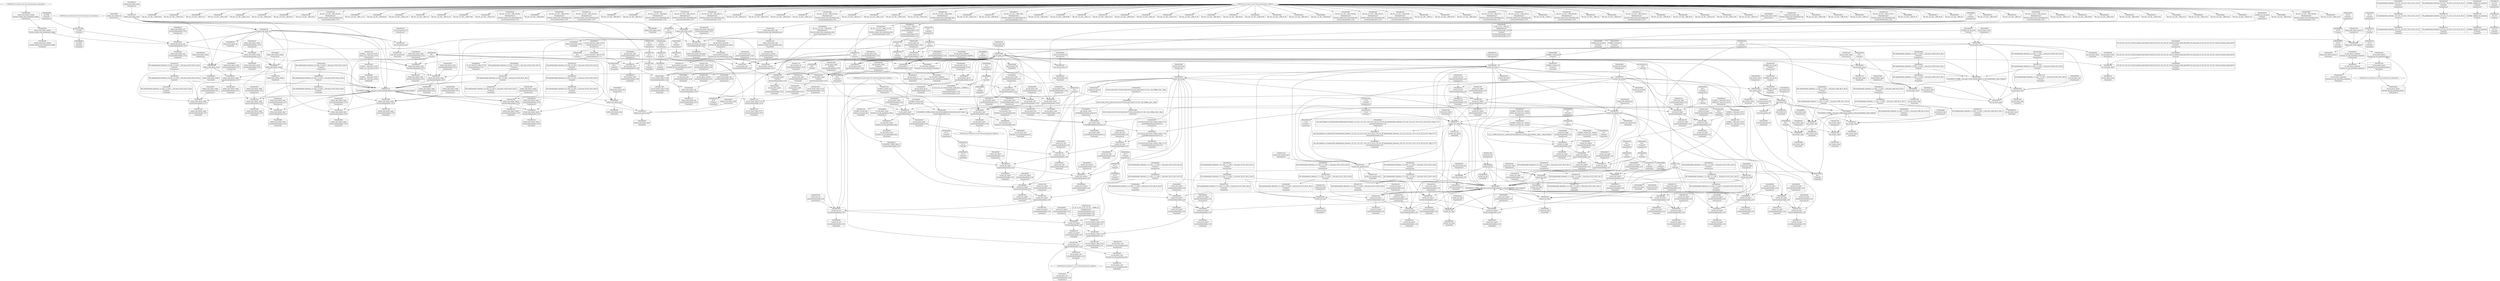 digraph {
	CE0x4d084c0 [shape=record,shape=Mrecord,label="{CE0x4d084c0|selinux_shm_shmat:_tmp9|security/selinux/hooks.c,5377|*SummSource*}"]
	CE0x4cf97b0 [shape=record,shape=Mrecord,label="{CE0x4cf97b0|80:_i32,_112:_i8*,_:_CRE_45,46_}"]
	CE0x4d1c3b0 [shape=record,shape=Mrecord,label="{CE0x4d1c3b0|i32_1|*Constant*|*SummSource*}"]
	CE0x4d32940 [shape=record,shape=Mrecord,label="{CE0x4d32940|current_sid:_tmp12|security/selinux/hooks.c,218|*SummSink*}"]
	CE0x4d282d0 [shape=record,shape=Mrecord,label="{CE0x4d282d0|selinux_shm_shmat:_tmp3|security/selinux/hooks.c,5374|*SummSource*}"]
	CE0x4d27010 [shape=record,shape=Mrecord,label="{CE0x4d27010|current_sid:_tmp6|security/selinux/hooks.c,218|*SummSink*}"]
	CE0x69afa10 [shape=record,shape=Mrecord,label="{CE0x69afa10|selinux_shm_shmat:_and|security/selinux/hooks.c,5374|*SummSource*}"]
	CE0x4d2f0a0 [shape=record,shape=Mrecord,label="{CE0x4d2f0a0|current_sid:_tmp3}"]
	CE0x4d32ba0 [shape=record,shape=Mrecord,label="{CE0x4d32ba0|i64*_getelementptr_inbounds_(_11_x_i64_,_11_x_i64_*___llvm_gcov_ctr125,_i64_0,_i64_6)|*Constant*}"]
	CE0x4d11af0 [shape=record,shape=Mrecord,label="{CE0x4d11af0|selinux_shm_shmat:_tmp4|security/selinux/hooks.c,5374|*SummSink*}"]
	CE0x4d14380 [shape=record,shape=Mrecord,label="{CE0x4d14380|ipc_has_perm:_security|security/selinux/hooks.c,5131|*SummSource*}"]
	CE0x4d1e8a0 [shape=record,shape=Mrecord,label="{CE0x4d1e8a0|selinux_shm_shmat:_perms.0|*SummSink*}"]
	CE0x4d2f210 [shape=record,shape=Mrecord,label="{CE0x4d2f210|_call_void_mcount()_#3}"]
	CE0x4d0e7a0 [shape=record,shape=Mrecord,label="{CE0x4d0e7a0|selinux_shm_shmat:_bb}"]
	CE0x4d468f0 [shape=record,shape=Mrecord,label="{CE0x4d468f0|ipc_has_perm:_key|security/selinux/hooks.c,5134|*SummSink*}"]
	CE0x4d4f300 [shape=record,shape=Mrecord,label="{CE0x4d4f300|_ret_i32_%retval.0,_!dbg_!27728|security/selinux/avc.c,775}"]
	CE0x4d17460 [shape=record,shape=Mrecord,label="{CE0x4d17460|_ret_i32_%call2,_!dbg_!27728|security/selinux/hooks.c,5136|*SummSource*}"]
	CE0x4d28470 [shape=record,shape=Mrecord,label="{CE0x4d28470|i64*_getelementptr_inbounds_(_6_x_i64_,_6_x_i64_*___llvm_gcov_ctr316,_i64_0,_i64_3)|*Constant*|*SummSink*}"]
	CE0x4d25850 [shape=record,shape=Mrecord,label="{CE0x4d25850|80:_i32,_112:_i8*,_:_CRE_35,36_}"]
	"CONST[source:2(external),value:0(static)][purpose:{operation}]"
	CE0x4d4c860 [shape=record,shape=Mrecord,label="{CE0x4d4c860|ipc_has_perm:_tmp7|security/selinux/hooks.c,5136}"]
	CE0x4d536a0 [shape=record,shape=Mrecord,label="{CE0x4d536a0|current_sid:_sid|security/selinux/hooks.c,220}"]
	CE0x4d48f70 [shape=record,shape=Mrecord,label="{CE0x4d48f70|i8*_getelementptr_inbounds_(_45_x_i8_,_45_x_i8_*_.str12,_i32_0,_i32_0)|*Constant*|*SummSink*}"]
	CE0x4d25650 [shape=record,shape=Mrecord,label="{CE0x4d25650|80:_i32,_112:_i8*,_:_CRE_4,5_}"]
	CE0x4d093a0 [shape=record,shape=Mrecord,label="{CE0x4d093a0|i32_4096|*Constant*|*SummSink*}"]
	CE0x4d19390 [shape=record,shape=Mrecord,label="{CE0x4d19390|current_sid:_entry}"]
	CE0x4d11f00 [shape=record,shape=Mrecord,label="{CE0x4d11f00|ipc_has_perm:_key|security/selinux/hooks.c,5134}"]
	CE0x4d1d4b0 [shape=record,shape=Mrecord,label="{CE0x4d1d4b0|selinux_shm_shmat:_tmp4|security/selinux/hooks.c,5374|*SummSource*}"]
	CE0x4d151c0 [shape=record,shape=Mrecord,label="{CE0x4d151c0|_ret_i32_%call,_!dbg_!27724|security/selinux/hooks.c,5379|*SummSink*}"]
	CE0x4d02c20 [shape=record,shape=Mrecord,label="{CE0x4d02c20|80:_i32,_112:_i8*,_:_CRE_172,176_|*MultipleSource*|Function::selinux_shm_shmat&Arg::shp::|security/selinux/hooks.c,5379}"]
	CE0x4d33590 [shape=record,shape=Mrecord,label="{CE0x4d33590|current_sid:_do.end}"]
	CE0x4d60a70 [shape=record,shape=Mrecord,label="{CE0x4d60a70|_call_void_lockdep_rcu_suspicious(i8*_getelementptr_inbounds_(_25_x_i8_,_25_x_i8_*_.str3,_i32_0,_i32_0),_i32_218,_i8*_getelementptr_inbounds_(_45_x_i8_,_45_x_i8_*_.str12,_i32_0,_i32_0))_#10,_!dbg_!27727|security/selinux/hooks.c,218}"]
	CE0x4d4a290 [shape=record,shape=Mrecord,label="{CE0x4d4a290|current_sid:_tmp19|security/selinux/hooks.c,218}"]
	CE0x4d1cc80 [shape=record,shape=Mrecord,label="{CE0x4d1cc80|_ret_i32_%tmp24,_!dbg_!27742|security/selinux/hooks.c,220|*SummSink*}"]
	CE0x4d31d30 [shape=record,shape=Mrecord,label="{CE0x4d31d30|current_sid:_tmp4|security/selinux/hooks.c,218|*SummSink*}"]
	CE0x4d1fee0 [shape=record,shape=Mrecord,label="{CE0x4d1fee0|current_sid:_tmp14|security/selinux/hooks.c,218}"]
	CE0x4d22810 [shape=record,shape=Mrecord,label="{CE0x4d22810|selinux_shm_shmat:_tmp6|security/selinux/hooks.c,5375|*SummSource*}"]
	CE0x4d4ad80 [shape=record,shape=Mrecord,label="{CE0x4d4ad80|current_sid:_bb}"]
	CE0x4d35c70 [shape=record,shape=Mrecord,label="{CE0x4d35c70|current_sid:_tmp7|security/selinux/hooks.c,218|*SummSink*}"]
	CE0x4d2e8c0 [shape=record,shape=Mrecord,label="{CE0x4d2e8c0|i64_5|*Constant*|*SummSource*}"]
	CE0x4d52e70 [shape=record,shape=Mrecord,label="{CE0x4d52e70|_ret_%struct.task_struct*_%tmp4,_!dbg_!27714|./arch/x86/include/asm/current.h,14|*SummSource*}"]
	CE0x4d53c30 [shape=record,shape=Mrecord,label="{CE0x4d53c30|0:_i32,_4:_i32,_8:_i32,_12:_i32,_:_CMRE_4,8_|*MultipleSource*|security/selinux/hooks.c,218|security/selinux/hooks.c,218|security/selinux/hooks.c,220}"]
	CE0x4d19550 [shape=record,shape=Mrecord,label="{CE0x4d19550|current_sid:_entry|*SummSink*}"]
	CE0x4d1da20 [shape=record,shape=Mrecord,label="{CE0x4d1da20|selinux_shm_shmat:_tmp8|security/selinux/hooks.c,5377|*SummSink*}"]
	CE0x59e7a40 [shape=record,shape=Mrecord,label="{CE0x59e7a40|selinux_shm_shmat:_tmp11|security/selinux/hooks.c,5379|*SummSink*}"]
	CE0x4d4c6f0 [shape=record,shape=Mrecord,label="{CE0x4d4c6f0|0:_i16,_4:_i32,_:_CRE_4,8_|*MultipleSource*|security/selinux/hooks.c,5136|*LoadInst*|security/selinux/hooks.c,5131|security/selinux/hooks.c,5131}"]
	CE0x4d21b30 [shape=record,shape=Mrecord,label="{CE0x4d21b30|selinux_shm_shmat:_shp|Function::selinux_shm_shmat&Arg::shp::|*SummSource*}"]
	CE0x4d0f6e0 [shape=record,shape=Mrecord,label="{CE0x4d0f6e0|80:_i32,_112:_i8*,_:_CRE_70,71_}"]
	CE0x4d12b30 [shape=record,shape=Mrecord,label="{CE0x4d12b30|current_sid:_tmp5|security/selinux/hooks.c,218|*SummSink*}"]
	CE0x4d14c80 [shape=record,shape=Mrecord,label="{CE0x4d14c80|selinux_shm_shmat:_call|security/selinux/hooks.c,5379|*SummSource*}"]
	CE0x4d10870 [shape=record,shape=Mrecord,label="{CE0x4d10870|80:_i32,_112:_i8*,_:_CRE_18,19_}"]
	CE0x4d08660 [shape=record,shape=Mrecord,label="{CE0x4d08660|i32_48|*Constant*}"]
	CE0x4d597d0 [shape=record,shape=Mrecord,label="{CE0x4d597d0|current_sid:_tmp15|security/selinux/hooks.c,218|*SummSource*}"]
	CE0x4d10300 [shape=record,shape=Mrecord,label="{CE0x4d10300|80:_i32,_112:_i8*,_:_CRE_8,9_}"]
	CE0x4d0c240 [shape=record,shape=Mrecord,label="{CE0x4d0c240|80:_i32,_112:_i8*,_:_CRE_28,29_}"]
	CE0x4d175d0 [shape=record,shape=Mrecord,label="{CE0x4d175d0|_ret_i32_%call2,_!dbg_!27728|security/selinux/hooks.c,5136|*SummSink*}"]
	CE0x4d50210 [shape=record,shape=Mrecord,label="{CE0x4d50210|current_sid:_tobool|security/selinux/hooks.c,218|*SummSink*}"]
	CE0x4d24610 [shape=record,shape=Mrecord,label="{CE0x4d24610|ipc_has_perm:_tmp3}"]
	CE0x4d607c0 [shape=record,shape=Mrecord,label="{CE0x4d607c0|i8_1|*Constant*|*SummSink*}"]
	"CONST[source:0(mediator),value:2(dynamic)][purpose:{object}]"
	CE0x4d549f0 [shape=record,shape=Mrecord,label="{CE0x4d549f0|get_current:_bb}"]
	CE0x4d21e20 [shape=record,shape=Mrecord,label="{CE0x4d21e20|_call_void_mcount()_#3|*SummSink*}"]
	CE0x4d4b450 [shape=record,shape=Mrecord,label="{CE0x4d4b450|ipc_has_perm:_u|security/selinux/hooks.c,5134|*SummSource*}"]
	CE0x4d25570 [shape=record,shape=Mrecord,label="{CE0x4d25570|80:_i32,_112:_i8*,_:_CRE_3,4_}"]
	CE0x4d21f20 [shape=record,shape=Mrecord,label="{CE0x4d21f20|selinux_shm_shmat:_if.then|*SummSink*}"]
	CE0x4d32370 [shape=record,shape=Mrecord,label="{CE0x4d32370|current_sid:_tmp11|security/selinux/hooks.c,218|*SummSource*}"]
	CE0x4d274b0 [shape=record,shape=Mrecord,label="{CE0x4d274b0|get_current:_tmp3|*SummSink*}"]
	CE0x4d499d0 [shape=record,shape=Mrecord,label="{CE0x4d499d0|current_sid:_tmp17|security/selinux/hooks.c,218|*SummSource*}"]
	CE0x4d55d40 [shape=record,shape=Mrecord,label="{CE0x4d55d40|COLLAPSED:_GCMRE_current_task_external_global_%struct.task_struct*:_elem_0::|security/selinux/hooks.c,218}"]
	CE0x4d01fd0 [shape=record,shape=Mrecord,label="{CE0x4d01fd0|80:_i32,_112:_i8*,_:_CRE_120,128_|*MultipleSource*|Function::selinux_shm_shmat&Arg::shp::|security/selinux/hooks.c,5379}"]
	CE0x4d0b2a0 [shape=record,shape=Mrecord,label="{CE0x4d0b2a0|80:_i32,_112:_i8*,_:_CRE_12,13_}"]
	CE0x4d05bc0 [shape=record,shape=Mrecord,label="{CE0x4d05bc0|i64_1|*Constant*|*SummSink*}"]
	CE0x4d25d10 [shape=record,shape=Mrecord,label="{CE0x4d25d10|80:_i32,_112:_i8*,_:_CRE_39,40_}"]
	CE0x4d45440 [shape=record,shape=Mrecord,label="{CE0x4d45440|ipc_has_perm:_tmp5|security/selinux/hooks.c,5131}"]
	CE0x4d26f00 [shape=record,shape=Mrecord,label="{CE0x4d26f00|current_sid:_tmp6|security/selinux/hooks.c,218|*SummSource*}"]
	CE0x4d59840 [shape=record,shape=Mrecord,label="{CE0x4d59840|current_sid:_tmp15|security/selinux/hooks.c,218|*SummSink*}"]
	CE0x4d73680 [shape=record,shape=Mrecord,label="{CE0x4d73680|%struct.task_struct*_(%struct.task_struct**)*_asm_movq_%gs:$_1:P_,$0_,_r,im,_dirflag_,_fpsr_,_flags_|*SummSink*}"]
	CE0x4d731e0 [shape=record,shape=Mrecord,label="{CE0x4d731e0|GLOBAL:_current_task|Global_var:current_task|*SummSink*}"]
	CE0x4d48e40 [shape=record,shape=Mrecord,label="{CE0x4d48e40|i8*_getelementptr_inbounds_(_45_x_i8_,_45_x_i8_*_.str12,_i32_0,_i32_0)|*Constant*}"]
	CE0x4d124b0 [shape=record,shape=Mrecord,label="{CE0x4d124b0|ipc_has_perm:_tmp6|*LoadInst*|security/selinux/hooks.c,5134|*SummSink*}"]
	CE0x4d19b90 [shape=record,shape=Mrecord,label="{CE0x4d19b90|ipc_has_perm:_tmp|*SummSource*}"]
	CE0x69afbb0 [shape=record,shape=Mrecord,label="{CE0x69afbb0|i32_0|*Constant*|*SummSource*}"]
	CE0x4d109a0 [shape=record,shape=Mrecord,label="{CE0x4d109a0|80:_i32,_112:_i8*,_:_CRE_19,20_}"]
	CE0x4d26b30 [shape=record,shape=Mrecord,label="{CE0x4d26b30|_call_void_mcount()_#3|*SummSource*}"]
	CE0x4d142b0 [shape=record,shape=Mrecord,label="{CE0x4d142b0|ipc_has_perm:_security|security/selinux/hooks.c,5131}"]
	CE0x4d0e2c0 [shape=record,shape=Mrecord,label="{CE0x4d0e2c0|get_current:_tmp|*SummSink*}"]
	CE0x4d277d0 [shape=record,shape=Mrecord,label="{CE0x4d277d0|i64_1|*Constant*}"]
	CE0x4d547e0 [shape=record,shape=Mrecord,label="{CE0x4d547e0|current_sid:_tmp24|security/selinux/hooks.c,220|*SummSink*}"]
	CE0x4d58890 [shape=record,shape=Mrecord,label="{CE0x4d58890|0:_i8,_:_GCMR_current_sid.__warned_internal_global_i8_0,_section_.data.unlikely_,_align_1:_elem_0:default:}"]
	CE0x4d009a0 [shape=record,shape=Mrecord,label="{CE0x4d009a0|selinux_shm_shmat:_if.end|*SummSink*}"]
	CE0x4d17de0 [shape=record,shape=Mrecord,label="{CE0x4d17de0|current_sid:_if.end}"]
	CE0x4d98be0 [shape=record,shape=Mrecord,label="{CE0x4d98be0|COLLAPSED:_GCMRE___llvm_gcov_ctr98_internal_global_2_x_i64_zeroinitializer:_elem_0:default:}"]
	CE0x4d4d440 [shape=record,shape=Mrecord,label="{CE0x4d4d440|ipc_has_perm:_tmp8|security/selinux/hooks.c,5136|*SummSource*}"]
	CE0x4d5acf0 [shape=record,shape=Mrecord,label="{CE0x4d5acf0|current_sid:_do.end|*SummSink*}"]
	CE0x4d61510 [shape=record,shape=Mrecord,label="{CE0x4d61510|i8*_getelementptr_inbounds_(_25_x_i8_,_25_x_i8_*_.str3,_i32_0,_i32_0)|*Constant*|*SummSink*}"]
	CE0x4d16dd0 [shape=record,shape=Mrecord,label="{CE0x4d16dd0|_ret_i32_%call2,_!dbg_!27728|security/selinux/hooks.c,5136}"]
	CE0x4d129c0 [shape=record,shape=Mrecord,label="{CE0x4d129c0|current_sid:_tmp5|security/selinux/hooks.c,218|*SummSource*}"]
	CE0x4d4ee20 [shape=record,shape=Mrecord,label="{CE0x4d4ee20|avc_has_perm:_tclass|Function::avc_has_perm&Arg::tclass::}"]
	CE0x4d06cd0 [shape=record,shape=Mrecord,label="{CE0x4d06cd0|selinux_shm_shmat:_tmp11|security/selinux/hooks.c,5379}"]
	CE0x4d12300 [shape=record,shape=Mrecord,label="{CE0x4d12300|ipc_has_perm:_tmp6|*LoadInst*|security/selinux/hooks.c,5134}"]
	CE0x4d49410 [shape=record,shape=Mrecord,label="{CE0x4d49410|i64*_getelementptr_inbounds_(_11_x_i64_,_11_x_i64_*___llvm_gcov_ctr125,_i64_0,_i64_9)|*Constant*|*SummSource*}"]
	CE0x4d135f0 [shape=record,shape=Mrecord,label="{CE0x4d135f0|80:_i32,_112:_i8*,_:_CRE_59,60_}"]
	CE0x4d0c7f0 [shape=record,shape=Mrecord,label="{CE0x4d0c7f0|80:_i32,_112:_i8*,_:_CRE_33,34_}"]
	CE0x4d454b0 [shape=record,shape=Mrecord,label="{CE0x4d454b0|ipc_has_perm:_tmp4|*LoadInst*|security/selinux/hooks.c,5131|*SummSource*}"]
	CE0x4d20fa0 [shape=record,shape=Mrecord,label="{CE0x4d20fa0|i64*_getelementptr_inbounds_(_6_x_i64_,_6_x_i64_*___llvm_gcov_ctr316,_i64_0,_i64_4)|*Constant*}"]
	CE0x4d4d520 [shape=record,shape=Mrecord,label="{CE0x4d4d520|ipc_has_perm:_tmp8|security/selinux/hooks.c,5136|*SummSink*}"]
	CE0x4d32650 [shape=record,shape=Mrecord,label="{CE0x4d32650|current_sid:_tmp12|security/selinux/hooks.c,218}"]
	CE0x4cfadf0 [shape=record,shape=Mrecord,label="{CE0x4cfadf0|80:_i32,_112:_i8*,_:_CRE_14,15_}"]
	CE0x4d0c6c0 [shape=record,shape=Mrecord,label="{CE0x4d0c6c0|80:_i32,_112:_i8*,_:_CRE_32,33_}"]
	CE0x4d33660 [shape=record,shape=Mrecord,label="{CE0x4d33660|current_sid:_do.end|*SummSource*}"]
	CE0x4d22880 [shape=record,shape=Mrecord,label="{CE0x4d22880|selinux_shm_shmat:_tmp7|security/selinux/hooks.c,5375|*SummSink*}"]
	CE0x4d4bad0 [shape=record,shape=Mrecord,label="{CE0x4d4bad0|ipc_has_perm:_ipc_id|security/selinux/hooks.c,5134|*SummSource*}"]
	CE0x4d27660 [shape=record,shape=Mrecord,label="{CE0x4d27660|ipc_has_perm:_tmp2|*SummSource*}"]
	CE0x4d2e4b0 [shape=record,shape=Mrecord,label="{CE0x4d2e4b0|i64_4|*Constant*}"]
	CE0x4d1c630 [shape=record,shape=Mrecord,label="{CE0x4d1c630|ipc_has_perm:_ad|security/selinux/hooks.c, 5128}"]
	CE0x4d55860 [shape=record,shape=Mrecord,label="{CE0x4d55860|current_sid:_sid|security/selinux/hooks.c,220|*SummSink*}"]
	CE0x4cfe090 [shape=record,shape=Mrecord,label="{CE0x4cfe090|selinux_shm_shmat:_tmp8|security/selinux/hooks.c,5377|*SummSource*}"]
	CE0x4d16b90 [shape=record,shape=Mrecord,label="{CE0x4d16b90|ipc_has_perm:_ipc_perms|Function::ipc_has_perm&Arg::ipc_perms::|*SummSource*}"]
	CE0x4d2e5e0 [shape=record,shape=Mrecord,label="{CE0x4d2e5e0|i64_4|*Constant*|*SummSource*}"]
	CE0x4d1c070 [shape=record,shape=Mrecord,label="{CE0x4d1c070|current_sid:_if.then}"]
	CE0x4d21560 [shape=record,shape=Mrecord,label="{CE0x4d21560|selinux_shm_shmat:_tmp10|security/selinux/hooks.c,5379}"]
	"CONST[source:1(input),value:2(dynamic)][purpose:{operation}]"
	CE0x4d4a8e0 [shape=record,shape=Mrecord,label="{CE0x4d4a8e0|i64*_getelementptr_inbounds_(_11_x_i64_,_11_x_i64_*___llvm_gcov_ctr125,_i64_0,_i64_10)|*Constant*|*SummSink*}"]
	CE0x4cfd0f0 [shape=record,shape=Mrecord,label="{CE0x4cfd0f0|selinux_shm_shmat:_bb|*SummSource*}"]
	CE0x4d27e70 [shape=record,shape=Mrecord,label="{CE0x4d27e70|i64*_getelementptr_inbounds_(_2_x_i64_,_2_x_i64_*___llvm_gcov_ctr294,_i64_0,_i64_0)|*Constant*|*SummSink*}"]
	CE0x4d560e0 [shape=record,shape=Mrecord,label="{CE0x4d560e0|current_sid:_tmp21|security/selinux/hooks.c,218|*SummSink*}"]
	CE0x4d6f5f0 [shape=record,shape=Mrecord,label="{CE0x4d6f5f0|%struct.task_struct*_(%struct.task_struct**)*_asm_movq_%gs:$_1:P_,$0_,_r,im,_dirflag_,_fpsr_,_flags_}"]
	CE0x4d0aac0 [shape=record,shape=Mrecord,label="{CE0x4d0aac0|ipc_has_perm:_tmp1|*SummSource*}"]
	CE0x4d4f3e0 [shape=record,shape=Mrecord,label="{CE0x4d4f3e0|avc_has_perm:_requested|Function::avc_has_perm&Arg::requested::}"]
	CE0x4d1dfb0 [shape=record,shape=Mrecord,label="{CE0x4d1dfb0|i32_48|*Constant*|*SummSink*}"]
	CE0x4d4ec80 [shape=record,shape=Mrecord,label="{CE0x4d4ec80|avc_has_perm:_tsid|Function::avc_has_perm&Arg::tsid::|*SummSink*}"]
	CE0x4cf9da0 [shape=record,shape=Mrecord,label="{CE0x4cf9da0|80:_i32,_112:_i8*,_:_CRE_50,51_}"]
	CE0x4cfdcb0 [shape=record,shape=Mrecord,label="{CE0x4cfdcb0|selinux_shm_shmat:_tmp}"]
	CE0x4d128b0 [shape=record,shape=Mrecord,label="{CE0x4d128b0|current_sid:_tmp5|security/selinux/hooks.c,218}"]
	CE0x4d46170 [shape=record,shape=Mrecord,label="{CE0x4d46170|ipc_has_perm:_tmp5|security/selinux/hooks.c,5131|*SummSink*}"]
	CE0x4d60b50 [shape=record,shape=Mrecord,label="{CE0x4d60b50|_call_void_lockdep_rcu_suspicious(i8*_getelementptr_inbounds_(_25_x_i8_,_25_x_i8_*_.str3,_i32_0,_i32_0),_i32_218,_i8*_getelementptr_inbounds_(_45_x_i8_,_45_x_i8_*_.str12,_i32_0,_i32_0))_#10,_!dbg_!27727|security/selinux/hooks.c,218|*SummSink*}"]
	CE0x4cfe020 [shape=record,shape=Mrecord,label="{CE0x4cfe020|selinux_shm_shmat:_tmp8|security/selinux/hooks.c,5377}"]
	CE0x4d5a070 [shape=record,shape=Mrecord,label="{CE0x4d5a070|current_sid:_tmp16|security/selinux/hooks.c,218|*SummSink*}"]
	CE0x4d00930 [shape=record,shape=Mrecord,label="{CE0x4d00930|selinux_shm_shmat:_if.end|*SummSource*}"]
	CE0x69afae0 [shape=record,shape=Mrecord,label="{CE0x69afae0|selinux_shm_shmat:_and|security/selinux/hooks.c,5374|*SummSink*}"]
	CE0x4d2e0f0 [shape=record,shape=Mrecord,label="{CE0x4d2e0f0|current_sid:_tobool1|security/selinux/hooks.c,218|*SummSource*}"]
	CE0x4d1a130 [shape=record,shape=Mrecord,label="{CE0x4d1a130|current_sid:_tmp|*SummSource*}"]
	CE0x4cf92f0 [shape=record,shape=Mrecord,label="{CE0x4cf92f0|80:_i32,_112:_i8*,_:_CRE_41,42_}"]
	CE0x4d19d00 [shape=record,shape=Mrecord,label="{CE0x4d19d00|i64*_getelementptr_inbounds_(_2_x_i64_,_2_x_i64_*___llvm_gcov_ctr294,_i64_0,_i64_0)|*Constant*|*SummSource*}"]
	CE0x4d1b7f0 [shape=record,shape=Mrecord,label="{CE0x4d1b7f0|i64*_getelementptr_inbounds_(_11_x_i64_,_11_x_i64_*___llvm_gcov_ctr125,_i64_0,_i64_1)|*Constant*|*SummSource*}"]
	CE0x4d48f00 [shape=record,shape=Mrecord,label="{CE0x4d48f00|i8*_getelementptr_inbounds_(_45_x_i8_,_45_x_i8_*_.str12,_i32_0,_i32_0)|*Constant*|*SummSource*}"]
	CE0x4d06e40 [shape=record,shape=Mrecord,label="{CE0x4d06e40|selinux_shm_shmat:_tmp11|security/selinux/hooks.c,5379|*SummSource*}"]
	CE0x4d53790 [shape=record,shape=Mrecord,label="{CE0x4d53790|current_sid:_sid|security/selinux/hooks.c,220|*SummSource*}"]
	CE0x4cf9680 [shape=record,shape=Mrecord,label="{CE0x4cf9680|80:_i32,_112:_i8*,_:_CRE_44,45_}"]
	CE0x4d0e120 [shape=record,shape=Mrecord,label="{CE0x4d0e120|i64*_getelementptr_inbounds_(_6_x_i64_,_6_x_i64_*___llvm_gcov_ctr316,_i64_0,_i64_0)|*Constant*|*SummSource*}"]
	CE0x4d2fd80 [shape=record,shape=Mrecord,label="{CE0x4d2fd80|current_sid:_tmp8|security/selinux/hooks.c,218|*SummSink*}"]
	CE0x4d54650 [shape=record,shape=Mrecord,label="{CE0x4d54650|current_sid:_tmp24|security/selinux/hooks.c,220|*SummSource*}"]
	CE0x4cfa350 [shape=record,shape=Mrecord,label="{CE0x4cfa350|ipc_has_perm:_call|security/selinux/hooks.c,5129|*SummSink*}"]
	CE0x4d2f140 [shape=record,shape=Mrecord,label="{CE0x4d2f140|current_sid:_tmp3|*SummSource*}"]
	CE0x4d171a0 [shape=record,shape=Mrecord,label="{CE0x4d171a0|_ret_i32_%call,_!dbg_!27724|security/selinux/hooks.c,5379}"]
	CE0x4d11d30 [shape=record,shape=Mrecord,label="{CE0x4d11d30|i32_3|*Constant*|*SummSink*}"]
	CE0x4d02880 [shape=record,shape=Mrecord,label="{CE0x4d02880|80:_i32,_112:_i8*,_:_CRE_160,168_|*MultipleSource*|Function::selinux_shm_shmat&Arg::shp::|security/selinux/hooks.c,5379}"]
	CE0x4d57910 [shape=record,shape=Mrecord,label="{CE0x4d57910|i32_0|*Constant*}"]
	CE0x4d48b50 [shape=record,shape=Mrecord,label="{CE0x4d48b50|i8_4|*Constant*|*SummSink*}"]
	CE0x4d24b20 [shape=record,shape=Mrecord,label="{CE0x4d24b20|80:_i32,_112:_i8*,_:_CRE_23,24_}"]
	CE0x4cfa2b0 [shape=record,shape=Mrecord,label="{CE0x4cfa2b0|ipc_has_perm:_call|security/selinux/hooks.c,5129|*SummSource*}"]
	CE0x4d4fcc0 [shape=record,shape=Mrecord,label="{CE0x4d4fcc0|_ret_i32_%retval.0,_!dbg_!27728|security/selinux/avc.c,775|*SummSource*}"]
	CE0x4d2f890 [shape=record,shape=Mrecord,label="{CE0x4d2f890|current_sid:_do.body|*SummSource*}"]
	CE0x4d1bc70 [shape=record,shape=Mrecord,label="{CE0x4d1bc70|ipc_has_perm:_tmp1}"]
	CE0x4d5af20 [shape=record,shape=Mrecord,label="{CE0x4d5af20|i64*_getelementptr_inbounds_(_11_x_i64_,_11_x_i64_*___llvm_gcov_ctr125,_i64_0,_i64_0)|*Constant*|*SummSource*}"]
	CE0x4d20070 [shape=record,shape=Mrecord,label="{CE0x4d20070|current_sid:_tmp14|security/selinux/hooks.c,218|*SummSource*}"]
	CE0x4d276d0 [shape=record,shape=Mrecord,label="{CE0x4d276d0|ipc_has_perm:_tmp2|*SummSink*}"]
	CE0x4d0e590 [shape=record,shape=Mrecord,label="{CE0x4d0e590|selinux_shm_shmat:_if.else|*SummSource*}"]
	CE0x4d4def0 [shape=record,shape=Mrecord,label="{CE0x4d4def0|i32_(i32,_i32,_i16,_i32,_%struct.common_audit_data*)*_bitcast_(i32_(i32,_i32,_i16,_i32,_%struct.common_audit_data.495*)*_avc_has_perm_to_i32_(i32,_i32,_i16,_i32,_%struct.common_audit_data*)*)|*Constant*|*SummSink*}"]
	CE0x4d4fea0 [shape=record,shape=Mrecord,label="{CE0x4d4fea0|_ret_i32_%retval.0,_!dbg_!27728|security/selinux/avc.c,775|*SummSink*}"]
	CE0x4d61830 [shape=record,shape=Mrecord,label="{CE0x4d61830|GLOBAL:_lockdep_rcu_suspicious|*Constant*|*SummSource*}"]
	CE0x4d49cd0 [shape=record,shape=Mrecord,label="{CE0x4d49cd0|current_sid:_tmp19|security/selinux/hooks.c,218|*SummSource*}"]
	CE0x4d35b90 [shape=record,shape=Mrecord,label="{CE0x4d35b90|current_sid:_tmp7|security/selinux/hooks.c,218|*SummSource*}"]
	CE0x4d6f430 [shape=record,shape=Mrecord,label="{CE0x4d6f430|get_current:_tmp4|./arch/x86/include/asm/current.h,14|*SummSource*}"]
	CE0x4d4a5e0 [shape=record,shape=Mrecord,label="{CE0x4d4a5e0|i64*_getelementptr_inbounds_(_11_x_i64_,_11_x_i64_*___llvm_gcov_ctr125,_i64_0,_i64_10)|*Constant*}"]
	CE0x4d13980 [shape=record,shape=Mrecord,label="{CE0x4d13980|80:_i32,_112:_i8*,_:_CRE_62,63_}"]
	CE0x4d10ad0 [shape=record,shape=Mrecord,label="{CE0x4d10ad0|80:_i32,_112:_i8*,_:_CRE_20,21_}"]
	CE0x4d1b460 [shape=record,shape=Mrecord,label="{CE0x4d1b460|i64_0|*Constant*}"]
	CE0x4d0bd50 [shape=record,shape=Mrecord,label="{CE0x4d0bd50|selinux_shm_shmat:_tmp2|security/selinux/hooks.c,5374|*SummSource*}"]
	CE0x4d1aba0 [shape=record,shape=Mrecord,label="{CE0x4d1aba0|selinux_shm_shmat:_tmp5|security/selinux/hooks.c,5374}"]
	CE0x4d266b0 [shape=record,shape=Mrecord,label="{CE0x4d266b0|ipc_has_perm:_tmp2}"]
	CE0x4d0b040 [shape=record,shape=Mrecord,label="{CE0x4d0b040|80:_i32,_112:_i8*,_:_CRE_10,11_}"]
	CE0x4d09f80 [shape=record,shape=Mrecord,label="{CE0x4d09f80|_call_void_mcount()_#3}"]
	CE0x4d00fe0 [shape=record,shape=Mrecord,label="{CE0x4d00fe0|selinux_shm_shmat:_shmflg|Function::selinux_shm_shmat&Arg::shmflg::}"]
	CE0x4d0ae40 [shape=record,shape=Mrecord,label="{CE0x4d0ae40|i32_1|*Constant*}"]
	CE0x4cf9a10 [shape=record,shape=Mrecord,label="{CE0x4cf9a10|80:_i32,_112:_i8*,_:_CRE_47,48_}"]
	CE0x4cfdd20 [shape=record,shape=Mrecord,label="{CE0x4cfdd20|selinux_shm_shmat:_tmp|*SummSource*}"]
	CE0x4d28610 [shape=record,shape=Mrecord,label="{CE0x4d28610|selinux_shm_shmat:_tmp1|*SummSource*}"]
	CE0x4d0e600 [shape=record,shape=Mrecord,label="{CE0x4d0e600|selinux_shm_shmat:_if.else|*SummSink*}"]
	CE0x4d19470 [shape=record,shape=Mrecord,label="{CE0x4d19470|current_sid:_entry|*SummSource*}"]
	CE0x4d4dc00 [shape=record,shape=Mrecord,label="{CE0x4d4dc00|i32_(i32,_i32,_i16,_i32,_%struct.common_audit_data*)*_bitcast_(i32_(i32,_i32,_i16,_i32,_%struct.common_audit_data.495*)*_avc_has_perm_to_i32_(i32,_i32,_i16,_i32,_%struct.common_audit_data*)*)|*Constant*}"]
	CE0x4d164f0 [shape=record,shape=Mrecord,label="{CE0x4d164f0|ipc_has_perm:_entry}"]
	CE0x4d567b0 [shape=record,shape=Mrecord,label="{CE0x4d567b0|current_sid:_security|security/selinux/hooks.c,218}"]
	CE0x4d5a2a0 [shape=record,shape=Mrecord,label="{CE0x4d5a2a0|i8_1|*Constant*}"]
	CE0x4d44450 [shape=record,shape=Mrecord,label="{CE0x4d44450|current_sid:_tmp20|security/selinux/hooks.c,218|*SummSource*}"]
	CE0x4d56370 [shape=record,shape=Mrecord,label="{CE0x4d56370|i32_22|*Constant*}"]
	CE0x4d57bf0 [shape=record,shape=Mrecord,label="{CE0x4d57bf0|current_sid:_tobool|security/selinux/hooks.c,218}"]
	CE0x4d33450 [shape=record,shape=Mrecord,label="{CE0x4d33450|current_sid:_land.lhs.true|*SummSink*}"]
	CE0x4d26050 [shape=record,shape=Mrecord,label="{CE0x4d26050|current_sid:_tmp2|*SummSource*}"]
	CE0x4d4bf20 [shape=record,shape=Mrecord,label="{CE0x4d4bf20|ipc_has_perm:_sid1|security/selinux/hooks.c,5136}"]
	CE0x4cfad00 [shape=record,shape=Mrecord,label="{CE0x4cfad00|80:_i32,_112:_i8*,_:_CRE_13,14_}"]
	CE0x4d17ae0 [shape=record,shape=Mrecord,label="{CE0x4d17ae0|i64*_getelementptr_inbounds_(_11_x_i64_,_11_x_i64_*___llvm_gcov_ctr125,_i64_0,_i64_0)|*Constant*|*SummSink*}"]
	CE0x6395910 [shape=record,shape=Mrecord,label="{CE0x6395910|i64*_getelementptr_inbounds_(_6_x_i64_,_6_x_i64_*___llvm_gcov_ctr316,_i64_0,_i64_3)|*Constant*}"]
	CE0x4d09560 [shape=record,shape=Mrecord,label="{CE0x4d09560|i64*_getelementptr_inbounds_(_6_x_i64_,_6_x_i64_*___llvm_gcov_ctr316,_i64_0,_i64_5)|*Constant*|*SummSource*}"]
	CE0x4d555f0 [shape=record,shape=Mrecord,label="{CE0x4d555f0|i32_78|*Constant*}"]
	CE0x4d544c0 [shape=record,shape=Mrecord,label="{CE0x4d544c0|current_sid:_tmp24|security/selinux/hooks.c,220}"]
	CE0x4d16a40 [shape=record,shape=Mrecord,label="{CE0x4d16a40|ipc_has_perm:_perms|Function::ipc_has_perm&Arg::perms::}"]
	CE0x4d2c450 [shape=record,shape=Mrecord,label="{CE0x4d2c450|current_sid:_tmp13|security/selinux/hooks.c,218|*SummSource*}"]
	CE0x4d0e330 [shape=record,shape=Mrecord,label="{CE0x4d0e330|i64*_getelementptr_inbounds_(_6_x_i64_,_6_x_i64_*___llvm_gcov_ctr316,_i64_0,_i64_0)|*Constant*}"]
	CE0x4cf9550 [shape=record,shape=Mrecord,label="{CE0x4cf9550|80:_i32,_112:_i8*,_:_CRE_43,44_}"]
	CE0x4d1e540 [shape=record,shape=Mrecord,label="{CE0x4d1e540|selinux_shm_shmat:_tmp2|security/selinux/hooks.c,5374|*SummSink*}"]
	CE0x4d0bdc0 [shape=record,shape=Mrecord,label="{CE0x4d0bdc0|i64_0|*Constant*|*SummSource*}"]
	CE0x4d52b80 [shape=record,shape=Mrecord,label="{CE0x4d52b80|get_current:_entry|*SummSource*}"]
	CE0x4d56db0 [shape=record,shape=Mrecord,label="{CE0x4d56db0|current_sid:_tmp22|security/selinux/hooks.c,218}"]
	CE0x4d4f0c0 [shape=record,shape=Mrecord,label="{CE0x4d4f0c0|avc_has_perm:_tclass|Function::avc_has_perm&Arg::tclass::|*SummSink*}"]
	CE0x4d1c6a0 [shape=record,shape=Mrecord,label="{CE0x4d1c6a0|ipc_has_perm:_ad|security/selinux/hooks.c, 5128|*SummSource*}"]
	CE0x4d32d20 [shape=record,shape=Mrecord,label="{CE0x4d32d20|i64*_getelementptr_inbounds_(_11_x_i64_,_11_x_i64_*___llvm_gcov_ctr125,_i64_0,_i64_6)|*Constant*|*SummSource*}"]
	CE0x4cfcf90 [shape=record,shape=Mrecord,label="{CE0x4cfcf90|i64*_getelementptr_inbounds_(_6_x_i64_,_6_x_i64_*___llvm_gcov_ctr316,_i64_0,_i64_4)|*Constant*|*SummSink*}"]
	CE0x4d1f1e0 [shape=record,shape=Mrecord,label="{CE0x4d1f1e0|i32_16|*Constant*|*SummSink*}"]
	CE0x4d332f0 [shape=record,shape=Mrecord,label="{CE0x4d332f0|current_sid:_land.lhs.true}"]
	CE0x4d12390 [shape=record,shape=Mrecord,label="{CE0x4d12390|ipc_has_perm:_tmp6|*LoadInst*|security/selinux/hooks.c,5134|*SummSource*}"]
	CE0x4d60ae0 [shape=record,shape=Mrecord,label="{CE0x4d60ae0|_call_void_lockdep_rcu_suspicious(i8*_getelementptr_inbounds_(_25_x_i8_,_25_x_i8_*_.str3,_i32_0,_i32_0),_i32_218,_i8*_getelementptr_inbounds_(_45_x_i8_,_45_x_i8_*_.str12,_i32_0,_i32_0))_#10,_!dbg_!27727|security/selinux/hooks.c,218|*SummSource*}"]
	CE0x4d61a30 [shape=record,shape=Mrecord,label="{CE0x4d61a30|i32_218|*Constant*}"]
	CE0x4d0cad0 [shape=record,shape=Mrecord,label="{CE0x4d0cad0|selinux_shm_shmat:_tmp7|security/selinux/hooks.c,5375|*SummSource*}"]
	CE0x4d55ff0 [shape=record,shape=Mrecord,label="{CE0x4d55ff0|current_sid:_tmp21|security/selinux/hooks.c,218|*SummSource*}"]
	CE0x4d08780 [shape=record,shape=Mrecord,label="{CE0x4d08780|selinux_shm_shmat:_bb|*SummSink*}"]
	CE0x4d55ec0 [shape=record,shape=Mrecord,label="{CE0x4d55ec0|current_sid:_tmp21|security/selinux/hooks.c,218}"]
	CE0x4d304b0 [shape=record,shape=Mrecord,label="{CE0x4d304b0|current_sid:_tmp1|*SummSink*}"]
	CE0x4d1dba0 [shape=record,shape=Mrecord,label="{CE0x4d1dba0|selinux_shm_shmat:_tmp9|security/selinux/hooks.c,5377|*SummSink*}"]
	CE0x4d46960 [shape=record,shape=Mrecord,label="{CE0x4d46960|0:_i8,_8:_i32,_24:_%struct.selinux_audit_data*,_:_SCMRE_0,1_|*MultipleSource*|security/selinux/hooks.c, 5128|security/selinux/hooks.c,5133}"]
	CE0x4d1c1f0 [shape=record,shape=Mrecord,label="{CE0x4d1c1f0|current_sid:_if.then|*SummSink*}"]
	CE0x4d25980 [shape=record,shape=Mrecord,label="{CE0x4d25980|80:_i32,_112:_i8*,_:_CRE_36,37_}"]
	"CONST[source:2(external),value:2(dynamic)][purpose:{subject}]"
	CE0x4d4eb10 [shape=record,shape=Mrecord,label="{CE0x4d4eb10|avc_has_perm:_tsid|Function::avc_has_perm&Arg::tsid::|*SummSource*}"]
	CE0x4d13260 [shape=record,shape=Mrecord,label="{CE0x4d13260|80:_i32,_112:_i8*,_:_CRE_56,57_}"]
	CE0x4d03190 [shape=record,shape=Mrecord,label="{CE0x4d03190|80:_i32,_112:_i8*,_:_CRE_192,200_|*MultipleSource*|Function::selinux_shm_shmat&Arg::shp::|security/selinux/hooks.c,5379}"]
	CE0x4d46560 [shape=record,shape=Mrecord,label="{CE0x4d46560|ipc_has_perm:_type|security/selinux/hooks.c,5133}"]
	CE0x4d2f950 [shape=record,shape=Mrecord,label="{CE0x4d2f950|current_sid:_do.body|*SummSink*}"]
	CE0x4d495a0 [shape=record,shape=Mrecord,label="{CE0x4d495a0|i64*_getelementptr_inbounds_(_11_x_i64_,_11_x_i64_*___llvm_gcov_ctr125,_i64_0,_i64_9)|*Constant*|*SummSink*}"]
	CE0x4d30c00 [shape=record,shape=Mrecord,label="{CE0x4d30c00|i64*_getelementptr_inbounds_(_11_x_i64_,_11_x_i64_*___llvm_gcov_ctr125,_i64_0,_i64_8)|*Constant*}"]
	CE0x4d0f810 [shape=record,shape=Mrecord,label="{CE0x4d0f810|80:_i32,_112:_i8*,_:_CRE_71,72_}"]
	CE0x4d4d010 [shape=record,shape=Mrecord,label="{CE0x4d4d010|ipc_has_perm:_sclass|security/selinux/hooks.c,5136|*SummSource*}"]
	CE0x4d0efc0 [shape=record,shape=Mrecord,label="{CE0x4d0efc0|80:_i32,_112:_i8*,_:_CRE_64,65_}"]
	CE0x4d36670 [shape=record,shape=Mrecord,label="{CE0x4d36670|current_sid:_tmp9|security/selinux/hooks.c,218|*SummSource*}"]
	CE0x4d4e0f0 [shape=record,shape=Mrecord,label="{CE0x4d4e0f0|avc_has_perm:_entry|*SummSource*}"]
	CE0x4d59f00 [shape=record,shape=Mrecord,label="{CE0x4d59f00|current_sid:_tmp16|security/selinux/hooks.c,218|*SummSource*}"]
	CE0x4d52aa0 [shape=record,shape=Mrecord,label="{CE0x4d52aa0|get_current:_entry}"]
	CE0x4d4fb00 [shape=record,shape=Mrecord,label="{CE0x4d4fb00|avc_has_perm:_auditdata|Function::avc_has_perm&Arg::auditdata::|*SummSink*}"]
	CE0x4d5ae80 [shape=record,shape=Mrecord,label="{CE0x4d5ae80|i64*_getelementptr_inbounds_(_11_x_i64_,_11_x_i64_*___llvm_gcov_ctr125,_i64_0,_i64_0)|*Constant*}"]
	CE0x4d568e0 [shape=record,shape=Mrecord,label="{CE0x4d568e0|current_sid:_security|security/selinux/hooks.c,218|*SummSink*}"]
	CE0x4cfaf20 [shape=record,shape=Mrecord,label="{CE0x4cfaf20|80:_i32,_112:_i8*,_:_CRE_15,16_}"]
	CE0x4d30a50 [shape=record,shape=Mrecord,label="{CE0x4d30a50|i1_true|*Constant*|*SummSink*}"]
	CE0x4d4cc90 [shape=record,shape=Mrecord,label="{CE0x4d4cc90|ipc_has_perm:_tmp7|security/selinux/hooks.c,5136|*SummSink*}"]
	CE0x45d7140 [shape=record,shape=Mrecord,label="{CE0x45d7140|GLOBAL:___llvm_gcov_ctr316|Global_var:__llvm_gcov_ctr316|*SummSource*}"]
	CE0x4d101d0 [shape=record,shape=Mrecord,label="{CE0x4d101d0|80:_i32,_112:_i8*,_:_CRE_7,8_}"]
	CE0x4d03530 [shape=record,shape=Mrecord,label="{CE0x4d03530|GLOBAL:_ipc_has_perm|*Constant*}"]
	CE0x4d16840 [shape=record,shape=Mrecord,label="{CE0x4d16840|ipc_has_perm:_entry|*SummSource*}"]
	CE0x4d05490 [shape=record,shape=Mrecord,label="{CE0x4d05490|i64*_getelementptr_inbounds_(_6_x_i64_,_6_x_i64_*___llvm_gcov_ctr316,_i64_0,_i64_0)|*Constant*|*SummSink*}"]
	CE0x4d4e680 [shape=record,shape=Mrecord,label="{CE0x4d4e680|avc_has_perm:_ssid|Function::avc_has_perm&Arg::ssid::}"]
	CE0x4d48a00 [shape=record,shape=Mrecord,label="{CE0x4d48a00|i8_4|*Constant*|*SummSource*}"]
	CE0x4d0de70 [shape=record,shape=Mrecord,label="{CE0x4d0de70|get_current:_tmp1}"]
	CE0x6395a50 [shape=record,shape=Mrecord,label="{CE0x6395a50|selinux_shm_shmat:_tmp3|security/selinux/hooks.c,5374}"]
	CE0x4d21ca0 [shape=record,shape=Mrecord,label="{CE0x4d21ca0|selinux_shm_shmat:_shp|Function::selinux_shm_shmat&Arg::shp::|*SummSink*}"]
	CE0x4d98b70 [shape=record,shape=Mrecord,label="{CE0x4d98b70|get_current:_tmp}"]
	CE0x4cfa440 [shape=record,shape=Mrecord,label="{CE0x4cfa440|i32_10|*Constant*|*SummSink*}"]
	CE0x4d10c00 [shape=record,shape=Mrecord,label="{CE0x4d10c00|80:_i32,_112:_i8*,_:_CRE_21,22_}"]
	CE0x4d17b50 [shape=record,shape=Mrecord,label="{CE0x4d17b50|current_sid:_land.lhs.true2}"]
	CE0x4d4a830 [shape=record,shape=Mrecord,label="{CE0x4d4a830|i64*_getelementptr_inbounds_(_11_x_i64_,_11_x_i64_*___llvm_gcov_ctr125,_i64_0,_i64_10)|*Constant*|*SummSource*}"]
	CE0x4d58640 [shape=record,shape=Mrecord,label="{CE0x4d58640|current_sid:_tmp8|security/selinux/hooks.c,218}"]
	CE0x4d0fba0 [shape=record,shape=Mrecord,label="{CE0x4d0fba0|80:_i32,_112:_i8*,_:_CRE_80,84_|*MultipleSource*|Function::selinux_shm_shmat&Arg::shp::|security/selinux/hooks.c,5379}"]
	CE0x4d31b90 [shape=record,shape=Mrecord,label="{CE0x4d31b90|current_sid:_tmp4|security/selinux/hooks.c,218}"]
	CE0x4d55a00 [shape=record,shape=Mrecord,label="{CE0x4d55a00|current_sid:_cred|security/selinux/hooks.c,218|*SummSink*}"]
	CE0x4d0f350 [shape=record,shape=Mrecord,label="{CE0x4d0f350|80:_i32,_112:_i8*,_:_CRE_67,68_}"]
	CE0x4d36a10 [shape=record,shape=Mrecord,label="{CE0x4d36a10|current_sid:_tmp10|security/selinux/hooks.c,218}"]
	CE0x4d0de00 [shape=record,shape=Mrecord,label="{CE0x4d0de00|i64_1|*Constant*}"]
	CE0x4d11c90 [shape=record,shape=Mrecord,label="{CE0x4d11c90|i32_3|*Constant*|*SummSource*}"]
	CE0x4d4cab0 [shape=record,shape=Mrecord,label="{CE0x4d4cab0|ipc_has_perm:_tmp7|security/selinux/hooks.c,5136|*SummSource*}"]
	CE0x4d18a80 [shape=record,shape=Mrecord,label="{CE0x4d18a80|i64*_getelementptr_inbounds_(_2_x_i64_,_2_x_i64_*___llvm_gcov_ctr294,_i64_0,_i64_1)|*Constant*|*SummSource*}"]
	CE0x4d1cb70 [shape=record,shape=Mrecord,label="{CE0x4d1cb70|_ret_i32_%tmp24,_!dbg_!27742|security/selinux/hooks.c,220|*SummSource*}"]
	CE0x4d12ed0 [shape=record,shape=Mrecord,label="{CE0x4d12ed0|80:_i32,_112:_i8*,_:_CRE_53,54_}"]
	CE0x4d03360 [shape=record,shape=Mrecord,label="{CE0x4d03360|80:_i32,_112:_i8*,_:_CRE_200,208_|*MultipleSource*|Function::selinux_shm_shmat&Arg::shp::|security/selinux/hooks.c,5379}"]
	CE0x4d1a0c0 [shape=record,shape=Mrecord,label="{CE0x4d1a0c0|COLLAPSED:_GCMRE___llvm_gcov_ctr125_internal_global_11_x_i64_zeroinitializer:_elem_0:default:}"]
	CE0x61ed170 [shape=record,shape=Mrecord,label="{CE0x61ed170|COLLAPSED:_GCMRE___llvm_gcov_ctr316_internal_global_6_x_i64_zeroinitializer:_elem_0:default:}"]
	CE0x4d324e0 [shape=record,shape=Mrecord,label="{CE0x4d324e0|current_sid:_tmp11|security/selinux/hooks.c,218|*SummSink*}"]
	CE0x4d0f0f0 [shape=record,shape=Mrecord,label="{CE0x4d0f0f0|80:_i32,_112:_i8*,_:_CRE_65,66_}"]
	CE0x4d4e2c0 [shape=record,shape=Mrecord,label="{CE0x4d4e2c0|avc_has_perm:_entry|*SummSink*}"]
	CE0x59e7860 [shape=record,shape=Mrecord,label="{CE0x59e7860|selinux_shm_shmat:_tmp10|security/selinux/hooks.c,5379|*SummSource*}"]
	CE0x4d0a150 [shape=record,shape=Mrecord,label="{CE0x4d0a150|_call_void_mcount()_#3|*SummSource*}"]
	CE0x4d457a0 [shape=record,shape=Mrecord,label="{CE0x4d457a0|ipc_has_perm:_type|security/selinux/hooks.c,5133|*SummSink*}"]
	CE0x4d1cb00 [shape=record,shape=Mrecord,label="{CE0x4d1cb00|_ret_i32_%tmp24,_!dbg_!27742|security/selinux/hooks.c,220}"]
	CE0x4d262a0 [shape=record,shape=Mrecord,label="{CE0x4d262a0|current_sid:_call|security/selinux/hooks.c,218}"]
	CE0x4d31b20 [shape=record,shape=Mrecord,label="{CE0x4d31b20|i64_2|*Constant*}"]
	CE0x4d4f980 [shape=record,shape=Mrecord,label="{CE0x4d4f980|avc_has_perm:_auditdata|Function::avc_has_perm&Arg::auditdata::|*SummSource*}"]
	CE0x4d4ce90 [shape=record,shape=Mrecord,label="{CE0x4d4ce90|ipc_has_perm:_sclass|security/selinux/hooks.c,5136}"]
	CE0x4d44cd0 [shape=record,shape=Mrecord,label="{CE0x4d44cd0|current_sid:_call4|security/selinux/hooks.c,218|*SummSource*}"]
	CE0x4d81b30 [shape=record,shape=Mrecord,label="{CE0x4d81b30|i64*_getelementptr_inbounds_(_2_x_i64_,_2_x_i64_*___llvm_gcov_ctr98,_i64_0,_i64_0)|*Constant*|*SummSource*}"]
	CE0x4d0e730 [shape=record,shape=Mrecord,label="{CE0x4d0e730|i64*_getelementptr_inbounds_(_2_x_i64_,_2_x_i64_*___llvm_gcov_ctr98,_i64_0,_i64_1)|*Constant*|*SummSink*}"]
	CE0x4d49a40 [shape=record,shape=Mrecord,label="{CE0x4d49a40|current_sid:_tmp17|security/selinux/hooks.c,218|*SummSink*}"]
	CE0x4d01890 [shape=record,shape=Mrecord,label="{CE0x4d01890|80:_i32,_112:_i8*,_:_CRE_96,100_|*MultipleSource*|Function::selinux_shm_shmat&Arg::shp::|security/selinux/hooks.c,5379}"]
	CE0x4d17cc0 [shape=record,shape=Mrecord,label="{CE0x4d17cc0|current_sid:_land.lhs.true2|*SummSink*}"]
	CE0x4d02170 [shape=record,shape=Mrecord,label="{CE0x4d02170|80:_i32,_112:_i8*,_:_CRE_128,136_|*MultipleSource*|Function::selinux_shm_shmat&Arg::shp::|security/selinux/hooks.c,5379}"]
	CE0x4d1df20 [shape=record,shape=Mrecord,label="{CE0x4d1df20|i32_48|*Constant*|*SummSource*}"]
	CE0x4d4d8c0 [shape=record,shape=Mrecord,label="{CE0x4d4d8c0|ipc_has_perm:_call2|security/selinux/hooks.c,5136|*SummSource*}"]
	CE0x4d1c0e0 [shape=record,shape=Mrecord,label="{CE0x4d1c0e0|current_sid:_if.then|*SummSource*}"]
	CE0x4d07460 [shape=record,shape=Mrecord,label="{CE0x4d07460|_call_void_mcount()_#3}"]
	CE0x4d4e9e0 [shape=record,shape=Mrecord,label="{CE0x4d4e9e0|avc_has_perm:_tsid|Function::avc_has_perm&Arg::tsid::}"]
	CE0x4d1b780 [shape=record,shape=Mrecord,label="{CE0x4d1b780|i64*_getelementptr_inbounds_(_11_x_i64_,_11_x_i64_*___llvm_gcov_ctr125,_i64_0,_i64_1)|*Constant*}"]
	CE0x4d0f220 [shape=record,shape=Mrecord,label="{CE0x4d0f220|80:_i32,_112:_i8*,_:_CRE_66,67_}"]
	CE0x4d6eca0 [shape=record,shape=Mrecord,label="{CE0x4d6eca0|i64*_getelementptr_inbounds_(_2_x_i64_,_2_x_i64_*___llvm_gcov_ctr98,_i64_0,_i64_1)|*Constant*|*SummSource*}"]
	CE0x4d24f00 [shape=record,shape=Mrecord,label="{CE0x4d24f00|80:_i32,_112:_i8*,_:_CRE_26,27_}"]
	CE0x4d014f0 [shape=record,shape=Mrecord,label="{CE0x4d014f0|80:_i32,_112:_i8*,_:_CRE_88,92_|*MultipleSource*|Function::selinux_shm_shmat&Arg::shp::|security/selinux/hooks.c,5379}"]
	CE0x45d6fd0 [shape=record,shape=Mrecord,label="{CE0x45d6fd0|i64_0|*Constant*|*SummSink*}"]
	CE0x4d035d0 [shape=record,shape=Mrecord,label="{CE0x4d035d0|selinux_shm_shmat:_call|security/selinux/hooks.c,5379}"]
	CE0x4d127d0 [shape=record,shape=Mrecord,label="{CE0x4d127d0|GLOBAL:___llvm_gcov_ctr125|Global_var:__llvm_gcov_ctr125|*SummSink*}"]
	CE0x4d54c00 [shape=record,shape=Mrecord,label="{CE0x4d54c00|get_current:_bb|*SummSink*}"]
	CE0x4d4bc00 [shape=record,shape=Mrecord,label="{CE0x4d4bc00|ipc_has_perm:_ipc_id|security/selinux/hooks.c,5134|*SummSink*}"]
	CE0x4d08350 [shape=record,shape=Mrecord,label="{CE0x4d08350|selinux_shm_shmat:_tmp9|security/selinux/hooks.c,5377}"]
	CE0x4d09300 [shape=record,shape=Mrecord,label="{CE0x4d09300|i32_4096|*Constant*|*SummSource*}"]
	CE0x4d02340 [shape=record,shape=Mrecord,label="{CE0x4d02340|80:_i32,_112:_i8*,_:_CRE_136,144_|*MultipleSource*|Function::selinux_shm_shmat&Arg::shp::|security/selinux/hooks.c,5379}"]
	CE0x4d02a50 [shape=record,shape=Mrecord,label="{CE0x4d02a50|80:_i32,_112:_i8*,_:_CRE_168,172_|*MultipleSource*|Function::selinux_shm_shmat&Arg::shp::|security/selinux/hooks.c,5379}"]
	CE0x4d24ca0 [shape=record,shape=Mrecord,label="{CE0x4d24ca0|80:_i32,_112:_i8*,_:_CRE_24,25_}"]
	CE0x4d0c590 [shape=record,shape=Mrecord,label="{CE0x4d0c590|80:_i32,_112:_i8*,_:_CRE_31,32_}"]
	CE0x4d2f7c0 [shape=record,shape=Mrecord,label="{CE0x4d2f7c0|current_sid:_do.body}"]
	CE0x4d1f0a0 [shape=record,shape=Mrecord,label="{CE0x4d1f0a0|i32_16|*Constant*|*SummSource*}"]
	CE0x4d25720 [shape=record,shape=Mrecord,label="{CE0x4d25720|selinux_shm_shmat:_call|security/selinux/hooks.c,5379|*SummSink*}"]
	CE0x4d26c20 [shape=record,shape=Mrecord,label="{CE0x4d26c20|_call_void_mcount()_#3|*SummSink*}"]
	CE0x4cfab60 [shape=record,shape=Mrecord,label="{CE0x4cfab60|get_current:_tmp2|*SummSource*}"]
	CE0x4d134c0 [shape=record,shape=Mrecord,label="{CE0x4d134c0|80:_i32,_112:_i8*,_:_CRE_58,59_}"]
	CE0x4d0b170 [shape=record,shape=Mrecord,label="{CE0x4d0b170|80:_i32,_112:_i8*,_:_CRE_11,12_}"]
	CE0x4d4a950 [shape=record,shape=Mrecord,label="{CE0x4d4a950|current_sid:_tmp19|security/selinux/hooks.c,218|*SummSink*}"]
	CE0x4d4ab40 [shape=record,shape=Mrecord,label="{CE0x4d4ab40|current_sid:_tmp20|security/selinux/hooks.c,218}"]
	CE0x4d23e10 [shape=record,shape=Mrecord,label="{CE0x4d23e10|selinux_shm_shmat:_and|security/selinux/hooks.c,5374}"]
	CE0x4d26430 [shape=record,shape=Mrecord,label="{CE0x4d26430|get_current:_tmp4|./arch/x86/include/asm/current.h,14}"]
	CE0x4d026b0 [shape=record,shape=Mrecord,label="{CE0x4d026b0|80:_i32,_112:_i8*,_:_CRE_152,160_|*MultipleSource*|Function::selinux_shm_shmat&Arg::shp::|security/selinux/hooks.c,5379}"]
	CE0x4d14db0 [shape=record,shape=Mrecord,label="{CE0x4d14db0|ipc_has_perm:_bb|*SummSink*}"]
	CE0x4d1dc10 [shape=record,shape=Mrecord,label="{CE0x4d1dc10|i32_16|*Constant*}"]
	CE0x4d16560 [shape=record,shape=Mrecord,label="{CE0x4d16560|GLOBAL:_ipc_has_perm|*Constant*|*SummSource*}"]
	CE0x4d0aa20 [shape=record,shape=Mrecord,label="{CE0x4d0aa20|GLOBAL:___llvm_gcov_ctr125|Global_var:__llvm_gcov_ctr125|*SummSource*}"]
	CE0x4cfb050 [shape=record,shape=Mrecord,label="{CE0x4cfb050|80:_i32,_112:_i8*,_:_CRE_16,17_}"]
	CE0x4d18620 [shape=record,shape=Mrecord,label="{CE0x4d18620|current_sid:_tmp|*SummSink*}"]
	CE0x4d73810 [shape=record,shape=Mrecord,label="{CE0x4d73810|GLOBAL:_current_task|Global_var:current_task|*SummSource*}"]
	CE0x4d58f70 [shape=record,shape=Mrecord,label="{CE0x4d58f70|i64_3|*Constant*}"]
	CE0x4d4f830 [shape=record,shape=Mrecord,label="{CE0x4d4f830|avc_has_perm:_auditdata|Function::avc_has_perm&Arg::auditdata::}"]
	CE0x4cfb180 [shape=record,shape=Mrecord,label="{CE0x4cfb180|80:_i32,_112:_i8*,_:_CRE_17,18_}"]
	CE0x4d16ab0 [shape=record,shape=Mrecord,label="{CE0x4d16ab0|ipc_has_perm:_ipc_perms|Function::ipc_has_perm&Arg::ipc_perms::}"]
	CE0x4d45630 [shape=record,shape=Mrecord,label="{CE0x4d45630|ipc_has_perm:_tmp4|*LoadInst*|security/selinux/hooks.c,5131|*SummSink*}"]
	CE0x4d327d0 [shape=record,shape=Mrecord,label="{CE0x4d327d0|current_sid:_tmp12|security/selinux/hooks.c,218|*SummSource*}"]
	CE0x4d4c550 [shape=record,shape=Mrecord,label="{CE0x4d4c550|avc_has_perm:_entry}"]
	CE0x4d0d640 [shape=record,shape=Mrecord,label="{CE0x4d0d640|selinux_shm_shmat:_shm_perm|security/selinux/hooks.c,5379|*SummSink*}"]
	CE0x4d13130 [shape=record,shape=Mrecord,label="{CE0x4d13130|80:_i32,_112:_i8*,_:_CRE_55,56_}"]
	CE0x4d49240 [shape=record,shape=Mrecord,label="{CE0x4d49240|i64*_getelementptr_inbounds_(_11_x_i64_,_11_x_i64_*___llvm_gcov_ctr125,_i64_0,_i64_9)|*Constant*}"]
	CE0x4d53380 [shape=record,shape=Mrecord,label="{CE0x4d53380|i32_1|*Constant*}"]
	CE0x4d48d10 [shape=record,shape=Mrecord,label="{CE0x4d48d10|i32_218|*Constant*|*SummSink*}"]
	"CONST[source:0(mediator),value:0(static)][purpose:{operation}]"
	CE0x4d4dd80 [shape=record,shape=Mrecord,label="{CE0x4d4dd80|i32_(i32,_i32,_i16,_i32,_%struct.common_audit_data*)*_bitcast_(i32_(i32,_i32,_i16,_i32,_%struct.common_audit_data.495*)*_avc_has_perm_to_i32_(i32,_i32,_i16,_i32,_%struct.common_audit_data*)*)|*Constant*|*SummSource*}"]
	CE0x4d61700 [shape=record,shape=Mrecord,label="{CE0x4d61700|GLOBAL:_lockdep_rcu_suspicious|*Constant*}"]
	CE0x4d16690 [shape=record,shape=Mrecord,label="{CE0x4d16690|GLOBAL:_ipc_has_perm|*Constant*|*SummSink*}"]
	CE0x4d61cf0 [shape=record,shape=Mrecord,label="{CE0x4d61cf0|i32_218|*Constant*|*SummSource*}"]
	CE0x4d0d820 [shape=record,shape=Mrecord,label="{CE0x4d0d820|80:_i32,_112:_i8*,_:_CRE_34,35_}"]
	CE0x4d22620 [shape=record,shape=Mrecord,label="{CE0x4d22620|selinux_shm_shmat:_tmp6|security/selinux/hooks.c,5375}"]
	CE0x4d49610 [shape=record,shape=Mrecord,label="{CE0x4d49610|current_sid:_tmp17|security/selinux/hooks.c,218}"]
	CE0x4d01290 [shape=record,shape=Mrecord,label="{CE0x4d01290|80:_i32,_112:_i8*,_:_CRE_84,88_|*MultipleSource*|Function::selinux_shm_shmat&Arg::shp::|security/selinux/hooks.c,5379}"]
	CE0x4d24a40 [shape=record,shape=Mrecord,label="{CE0x4d24a40|80:_i32,_112:_i8*,_:_CRE_22,23_}"]
	CE0x4d0d530 [shape=record,shape=Mrecord,label="{CE0x4d0d530|get_current:_tmp1|*SummSource*}"]
	CE0x4d330a0 [shape=record,shape=Mrecord,label="{CE0x4d330a0|%struct.task_struct*_(%struct.task_struct**)*_asm_movq_%gs:$_1:P_,$0_,_r,im,_dirflag_,_fpsr_,_flags_|*SummSource*}"]
	CE0x4d13720 [shape=record,shape=Mrecord,label="{CE0x4d13720|80:_i32,_112:_i8*,_:_CRE_60,61_}"]
	CE0x4d2fb60 [shape=record,shape=Mrecord,label="{CE0x4d2fb60|current_sid:_tmp8|security/selinux/hooks.c,218|*SummSource*}"]
	CE0x4d2f420 [shape=record,shape=Mrecord,label="{CE0x4d2f420|ipc_has_perm:_tmp3|*SummSource*}"]
	CE0x4d1bb90 [shape=record,shape=Mrecord,label="{CE0x4d1bb90|i64*_getelementptr_inbounds_(_2_x_i64_,_2_x_i64_*___llvm_gcov_ctr294,_i64_0,_i64_1)|*Constant*|*SummSink*}"]
	CE0x4d6f4f0 [shape=record,shape=Mrecord,label="{CE0x4d6f4f0|GLOBAL:_current_task|Global_var:current_task}"]
	CE0x4d0a740 [shape=record,shape=Mrecord,label="{CE0x4d0a740|i64_0|*Constant*}"]
	CE0x4d31c30 [shape=record,shape=Mrecord,label="{CE0x4d31c30|current_sid:_tmp4|security/selinux/hooks.c,218|*SummSource*}"]
	CE0x6c59a80 [shape=record,shape=Mrecord,label="{CE0x6c59a80|selinux_shm_shmat:_tobool|security/selinux/hooks.c,5374|*SummSink*}"]
	CE0x4d141b0 [shape=record,shape=Mrecord,label="{CE0x4d141b0|ipc_has_perm:_tmp4|*LoadInst*|security/selinux/hooks.c,5131}"]
	CE0x4d0fa70 [shape=record,shape=Mrecord,label="{CE0x4d0fa70|80:_i32,_112:_i8*,_:_CRE_76,80_|*MultipleSource*|Function::selinux_shm_shmat&Arg::shp::|security/selinux/hooks.c,5379}"]
	CE0x4d53190 [shape=record,shape=Mrecord,label="{CE0x4d53190|current_sid:_tmp23|security/selinux/hooks.c,218|*SummSink*}"]
	CE0x4d60650 [shape=record,shape=Mrecord,label="{CE0x4d60650|i8_1|*Constant*|*SummSource*}"]
	CE0x4d6eba0 [shape=record,shape=Mrecord,label="{CE0x4d6eba0|i64*_getelementptr_inbounds_(_2_x_i64_,_2_x_i64_*___llvm_gcov_ctr98,_i64_0,_i64_1)|*Constant*}"]
	CE0x4d4e430 [shape=record,shape=Mrecord,label="{CE0x4d4e430|avc_has_perm:_requested|Function::avc_has_perm&Arg::requested::|*SummSink*}"]
	CE0x4d00f30 [shape=record,shape=Mrecord,label="{CE0x4d00f30|selinux_shm_shmat:_entry|*SummSink*}"]
	CE0x4d0a1c0 [shape=record,shape=Mrecord,label="{CE0x4d0a1c0|_call_void_mcount()_#3}"]
	CE0x4d1bc00 [shape=record,shape=Mrecord,label="{CE0x4d1bc00|i64_1|*Constant*}"]
	CE0x4d450e0 [shape=record,shape=Mrecord,label="{CE0x4d450e0|GLOBAL:_get_current|*Constant*}"]
	CE0x4d0c330 [shape=record,shape=Mrecord,label="{CE0x4d0c330|80:_i32,_112:_i8*,_:_CRE_29,30_}"]
	CE0x4d58240 [shape=record,shape=Mrecord,label="{CE0x4d58240|GLOBAL:_current_sid.__warned|Global_var:current_sid.__warned|*SummSink*}"]
	CE0x4d16770 [shape=record,shape=Mrecord,label="{CE0x4d16770|ipc_has_perm:_ipc_perms|Function::ipc_has_perm&Arg::ipc_perms::|*SummSink*}"]
	CE0x4d0f480 [shape=record,shape=Mrecord,label="{CE0x4d0f480|80:_i32,_112:_i8*,_:_CRE_68,69_}"]
	CE0x4d251d0 [shape=record,shape=Mrecord,label="{CE0x4d251d0|80:_i32,_112:_i8*,_:_CRE_1,2_}"]
	"CONST[source:0(mediator),value:2(dynamic)][purpose:{subject}]"
	CE0x4d1eaf0 [shape=record,shape=Mrecord,label="{CE0x4d1eaf0|i64*_getelementptr_inbounds_(_6_x_i64_,_6_x_i64_*___llvm_gcov_ctr316,_i64_0,_i64_5)|*Constant*}"]
	CE0x60ba610 [shape=record,shape=Mrecord,label="{CE0x60ba610|i32_0|*Constant*|*SummSink*}"]
	CE0x4d27d70 [shape=record,shape=Mrecord,label="{CE0x4d27d70|i64*_getelementptr_inbounds_(_2_x_i64_,_2_x_i64_*___llvm_gcov_ctr294,_i64_0,_i64_0)|*Constant*}"]
	CE0x4d12c70 [shape=record,shape=Mrecord,label="{CE0x4d12c70|80:_i32,_112:_i8*,_:_CRE_51,52_}"]
	CE0x4d2e990 [shape=record,shape=Mrecord,label="{CE0x4d2e990|i64_5|*Constant*|*SummSink*}"]
	CE0x4d0a020 [shape=record,shape=Mrecord,label="{CE0x4d0a020|_call_void_mcount()_#3|*SummSource*}"]
	CE0x4d2f620 [shape=record,shape=Mrecord,label="{CE0x4d2f620|current_sid:_if.end|*SummSource*}"]
	CE0x4d2c3e0 [shape=record,shape=Mrecord,label="{CE0x4d2c3e0|current_sid:_tmp13|security/selinux/hooks.c,218}"]
	CE0x4cfcd10 [shape=record,shape=Mrecord,label="{CE0x4cfcd10|i64*_getelementptr_inbounds_(_6_x_i64_,_6_x_i64_*___llvm_gcov_ctr316,_i64_0,_i64_4)|*Constant*|*SummSource*}"]
	CE0x4d564a0 [shape=record,shape=Mrecord,label="{CE0x4d564a0|i32_22|*Constant*|*SummSource*}"]
	CE0x4d24800 [shape=record,shape=Mrecord,label="{CE0x4d24800|selinux_shm_shmat:_tmp5|security/selinux/hooks.c,5374|*SummSink*}"]
	CE0x4d15090 [shape=record,shape=Mrecord,label="{CE0x4d15090|_ret_i32_%call,_!dbg_!27724|security/selinux/hooks.c,5379|*SummSource*}"]
	CE0x4d566a0 [shape=record,shape=Mrecord,label="{CE0x4d566a0|i32_22|*Constant*|*SummSink*}"]
	CE0x4d54090 [shape=record,shape=Mrecord,label="{CE0x4d54090|i64*_getelementptr_inbounds_(_2_x_i64_,_2_x_i64_*___llvm_gcov_ctr98,_i64_0,_i64_0)|*Constant*|*SummSink*}"]
	CE0x4d57c60 [shape=record,shape=Mrecord,label="{CE0x4d57c60|current_sid:_tobool|security/selinux/hooks.c,218|*SummSource*}"]
	CE0x4d488b0 [shape=record,shape=Mrecord,label="{CE0x4d488b0|i8_4|*Constant*}"]
	CE0x4d01e00 [shape=record,shape=Mrecord,label="{CE0x4d01e00|80:_i32,_112:_i8*,_:_CRE_112,120_|*MultipleSource*|Function::selinux_shm_shmat&Arg::shp::|security/selinux/hooks.c,5379}"]
	CE0x4d2e220 [shape=record,shape=Mrecord,label="{CE0x4d2e220|current_sid:_tobool1|security/selinux/hooks.c,218|*SummSink*}"]
	CE0x4d0eee0 [shape=record,shape=Mrecord,label="{CE0x4d0eee0|80:_i32,_112:_i8*,_:_CRE_63,64_}"]
	CE0x4d0ff70 [shape=record,shape=Mrecord,label="{CE0x4d0ff70|80:_i32,_112:_i8*,_:_CRE_5,6_}"]
	CE0x4d33e20 [shape=record,shape=Mrecord,label="{CE0x4d33e20|current_sid:_call|security/selinux/hooks.c,218|*SummSource*}"]
	CE0x60ba6d0 [shape=record,shape=Mrecord,label="{CE0x60ba6d0|selinux_shm_shmat:_tobool|security/selinux/hooks.c,5374}"]
	CE0x4d50150 [shape=record,shape=Mrecord,label="{CE0x4d50150|current_sid:_call|security/selinux/hooks.c,218|*SummSink*}"]
	CE0x4d13f50 [shape=record,shape=Mrecord,label="{CE0x4d13f50|i32_10|*Constant*}"]
	CE0x4d4ef50 [shape=record,shape=Mrecord,label="{CE0x4d4ef50|avc_has_perm:_tclass|Function::avc_has_perm&Arg::tclass::|*SummSource*}"]
	CE0x4d12da0 [shape=record,shape=Mrecord,label="{CE0x4d12da0|80:_i32,_112:_i8*,_:_CRE_52,53_}"]
	CE0x4d1e080 [shape=record,shape=Mrecord,label="{CE0x4d1e080|selinux_shm_shmat:_perms.0}"]
	CE0x4d59050 [shape=record,shape=Mrecord,label="{CE0x4d59050|i64_3|*Constant*|*SummSource*}"]
	CE0x4d23ef0 [shape=record,shape=Mrecord,label="{CE0x4d23ef0|selinux_shm_shmat:_shmflg|Function::selinux_shm_shmat&Arg::shmflg::|*SummSink*}"]
	CE0x4d25030 [shape=record,shape=Mrecord,label="{CE0x4d25030|80:_i32,_112:_i8*,_:_CRE_27,28_}"]
	CE0x6c599a0 [shape=record,shape=Mrecord,label="{CE0x6c599a0|i64_2|*Constant*|*SummSource*}"]
	CE0x4d58f00 [shape=record,shape=Mrecord,label="{CE0x4d58f00|i64*_getelementptr_inbounds_(_11_x_i64_,_11_x_i64_*___llvm_gcov_ctr125,_i64_0,_i64_6)|*Constant*|*SummSink*}"]
	CE0x4cf98e0 [shape=record,shape=Mrecord,label="{CE0x4cf98e0|80:_i32,_112:_i8*,_:_CRE_46,47_}"]
	CE0x4d13c10 [shape=record,shape=Mrecord,label="{CE0x4d13c10|i32_0|*Constant*}"]
	CE0x4cf9c70 [shape=record,shape=Mrecord,label="{CE0x4cf9c70|80:_i32,_112:_i8*,_:_CRE_49,50_}"]
	CE0x4d314d0 [shape=record,shape=Mrecord,label="{CE0x4d314d0|i64*_getelementptr_inbounds_(_11_x_i64_,_11_x_i64_*___llvm_gcov_ctr125,_i64_0,_i64_8)|*Constant*|*SummSource*}"]
	CE0x4d36740 [shape=record,shape=Mrecord,label="{CE0x4d36740|current_sid:_tmp9|security/selinux/hooks.c,218|*SummSink*}"]
	CE0x4d140d0 [shape=record,shape=Mrecord,label="{CE0x4d140d0|i32_10|*Constant*|*SummSource*}"]
	CE0x4d2c750 [shape=record,shape=Mrecord,label="{CE0x4d2c750|i64*_getelementptr_inbounds_(_11_x_i64_,_11_x_i64_*___llvm_gcov_ctr125,_i64_0,_i64_8)|*Constant*|*SummSink*}"]
	CE0x4d17c20 [shape=record,shape=Mrecord,label="{CE0x4d17c20|current_sid:_land.lhs.true2|*SummSource*}"]
	CE0x4d46700 [shape=record,shape=Mrecord,label="{CE0x4d46700|ipc_has_perm:_type|security/selinux/hooks.c,5133|*SummSource*}"]
	CE0x4d448c0 [shape=record,shape=Mrecord,label="{CE0x4d448c0|current_sid:_tmp20|security/selinux/hooks.c,218|*SummSink*}"]
	CE0x4d49ff0 [shape=record,shape=Mrecord,label="{CE0x4d49ff0|current_sid:_tmp18|security/selinux/hooks.c,218|*SummSource*}"]
	CE0x4d05b10 [shape=record,shape=Mrecord,label="{CE0x4d05b10|selinux_shm_shmat:_entry|*SummSource*}"]
	CE0x4d52f10 [shape=record,shape=Mrecord,label="{CE0x4d52f10|_ret_%struct.task_struct*_%tmp4,_!dbg_!27714|./arch/x86/include/asm/current.h,14}"]
	CE0x4d158b0 [shape=record,shape=Mrecord,label="{CE0x4d158b0|ipc_has_perm:_bb}"]
	CE0x4d55960 [shape=record,shape=Mrecord,label="{CE0x4d55960|current_sid:_cred|security/selinux/hooks.c,218|*SummSource*}"]
	CE0x4d0a0e0 [shape=record,shape=Mrecord,label="{CE0x4d0a0e0|selinux_shm_shmat:_tmp1|*SummSink*}"]
	CE0x59e7ab0 [shape=record,shape=Mrecord,label="{CE0x59e7ab0|selinux_shm_shmat:_shm_perm|security/selinux/hooks.c,5379}"]
	CE0x4d35ed0 [shape=record,shape=Mrecord,label="{CE0x4d35ed0|GLOBAL:_current_sid.__warned|Global_var:current_sid.__warned}"]
	CE0x4d23f60 [shape=record,shape=Mrecord,label="{CE0x4d23f60|i64_2|*Constant*}"]
	CE0x4d2e850 [shape=record,shape=Mrecord,label="{CE0x4d2e850|i64_5|*Constant*}"]
	CE0x4d25be0 [shape=record,shape=Mrecord,label="{CE0x4d25be0|80:_i32,_112:_i8*,_:_CRE_38,39_}"]
	CE0x4d4b610 [shape=record,shape=Mrecord,label="{CE0x4d4b610|ipc_has_perm:_u|security/selinux/hooks.c,5134|*SummSink*}"]
	CE0x4d23e80 [shape=record,shape=Mrecord,label="{CE0x4d23e80|selinux_shm_shmat:_shmflg|Function::selinux_shm_shmat&Arg::shmflg::|*SummSource*}"]
	CE0x4d57250 [shape=record,shape=Mrecord,label="{CE0x4d57250|current_sid:_tmp23|security/selinux/hooks.c,218}"]
	CE0x4d30940 [shape=record,shape=Mrecord,label="{CE0x4d30940|get_current:_tmp1|*SummSink*}"]
	CE0x4d27d00 [shape=record,shape=Mrecord,label="{CE0x4d27d00|ipc_has_perm:_tmp}"]
	CE0x4d0c160 [shape=record,shape=Mrecord,label="{CE0x4d0c160|i64_1|*Constant*}"]
	CE0x4d4da30 [shape=record,shape=Mrecord,label="{CE0x4d4da30|ipc_has_perm:_call2|security/selinux/hooks.c,5136|*SummSink*}"]
	CE0x4d53020 [shape=record,shape=Mrecord,label="{CE0x4d53020|_ret_%struct.task_struct*_%tmp4,_!dbg_!27714|./arch/x86/include/asm/current.h,14|*SummSink*}"]
	CE0x4d07170 [shape=record,shape=Mrecord,label="{CE0x4d07170|ipc_has_perm:_tmp3|*SummSink*}"]
	CE0x4cfdbf0 [shape=record,shape=Mrecord,label="{CE0x4cfdbf0|selinux_shm_shmat:_if.then}"]
	CE0x4d14630 [shape=record,shape=Mrecord,label="{CE0x4d14630|i64*_getelementptr_inbounds_(_6_x_i64_,_6_x_i64_*___llvm_gcov_ctr316,_i64_0,_i64_3)|*Constant*|*SummSource*}"]
	CE0x4d13390 [shape=record,shape=Mrecord,label="{CE0x4d13390|80:_i32,_112:_i8*,_:_CRE_57,58_}"]
	CE0x4d0e050 [shape=record,shape=Mrecord,label="{CE0x4d0e050|selinux_shm_shmat:_tmp3|security/selinux/hooks.c,5374|*SummSink*}"]
	CE0x4d4d2c0 [shape=record,shape=Mrecord,label="{CE0x4d4d2c0|ipc_has_perm:_tmp8|security/selinux/hooks.c,5136}"]
	CE0x4d25e40 [shape=record,shape=Mrecord,label="{CE0x4d25e40|80:_i32,_112:_i8*,_:_CRE_40,41_}"]
	CE0x4d556d0 [shape=record,shape=Mrecord,label="{CE0x4d556d0|i32_78|*Constant*|*SummSource*}"]
	CE0x4d070e0 [shape=record,shape=Mrecord,label="{CE0x4d070e0|ipc_has_perm:_call|security/selinux/hooks.c,5129}"]
	CE0x4cf9b40 [shape=record,shape=Mrecord,label="{CE0x4cf9b40|80:_i32,_112:_i8*,_:_CRE_48,49_}"]
	CE0x4d33390 [shape=record,shape=Mrecord,label="{CE0x4d33390|current_sid:_land.lhs.true|*SummSource*}"]
	CE0x4d02df0 [shape=record,shape=Mrecord,label="{CE0x4d02df0|80:_i32,_112:_i8*,_:_CRE_176,184_|*MultipleSource*|Function::selinux_shm_shmat&Arg::shp::|security/selinux/hooks.c,5379}"]
	CE0x4d19080 [shape=record,shape=Mrecord,label="{CE0x4d19080|GLOBAL:_current_sid|*Constant*}"]
	CE0x4d302c0 [shape=record,shape=Mrecord,label="{CE0x4d302c0|current_sid:_tmp1|*SummSource*}"]
	CE0x4d55660 [shape=record,shape=Mrecord,label="{CE0x4d55660|i32_78|*Constant*|*SummSink*}"]
	CE0x4d2f310 [shape=record,shape=Mrecord,label="{CE0x4d2f310|_call_void_mcount()_#3|*SummSource*}"]
	CE0x4d01a60 [shape=record,shape=Mrecord,label="{CE0x4d01a60|80:_i32,_112:_i8*,_:_CRE_100,102_|*MultipleSource*|Function::selinux_shm_shmat&Arg::shp::|security/selinux/hooks.c,5379}"]
	CE0x4d1d380 [shape=record,shape=Mrecord,label="{CE0x4d1d380|selinux_shm_shmat:_tmp4|security/selinux/hooks.c,5374}"]
	CE0x4d0a8f0 [shape=record,shape=Mrecord,label="{CE0x4d0a8f0|GLOBAL:___llvm_gcov_ctr125|Global_var:__llvm_gcov_ctr125}"]
	CE0x4d016c0 [shape=record,shape=Mrecord,label="{CE0x4d016c0|80:_i32,_112:_i8*,_:_CRE_92,96_|*MultipleSource*|Function::selinux_shm_shmat&Arg::shp::|security/selinux/hooks.c,5379}"]
	CE0x4d2e080 [shape=record,shape=Mrecord,label="{CE0x4d2e080|current_sid:_tobool1|security/selinux/hooks.c,218}"]
	CE0x4d61480 [shape=record,shape=Mrecord,label="{CE0x4d61480|i8*_getelementptr_inbounds_(_25_x_i8_,_25_x_i8_*_.str3,_i32_0,_i32_0)|*Constant*|*SummSource*}"]
	"CONST[source:1(input),value:2(dynamic)][purpose:{object}]"
	CE0x4d573d0 [shape=record,shape=Mrecord,label="{CE0x4d573d0|current_sid:_tmp23|security/selinux/hooks.c,218|*SummSource*}"]
	CE0x4d53a40 [shape=record,shape=Mrecord,label="{CE0x4d53a40|i64*_getelementptr_inbounds_(_2_x_i64_,_2_x_i64_*___llvm_gcov_ctr98,_i64_0,_i64_0)|*Constant*}"]
	CE0x4d4b360 [shape=record,shape=Mrecord,label="{CE0x4d4b360|ipc_has_perm:_u|security/selinux/hooks.c,5134}"]
	CE0x4d56c30 [shape=record,shape=Mrecord,label="{CE0x4d56c30|COLLAPSED:_CMRE:_elem_0::|security/selinux/hooks.c,218}"]
	CE0x4d1e7d0 [shape=record,shape=Mrecord,label="{CE0x4d1e7d0|selinux_shm_shmat:_perms.0|*SummSource*}"]
	CE0x4d44b50 [shape=record,shape=Mrecord,label="{CE0x4d44b50|current_sid:_call4|security/selinux/hooks.c,218}"]
	CE0x4d25fe0 [shape=record,shape=Mrecord,label="{CE0x4d25fe0|current_sid:_tmp2}"]
	CE0x4d1c710 [shape=record,shape=Mrecord,label="{CE0x4d1c710|ipc_has_perm:_ad|security/selinux/hooks.c, 5128|*SummSink*}"]
	CE0x4d21980 [shape=record,shape=Mrecord,label="{CE0x4d21980|80:_i32,_112:_i8*,_:_CRE_0,1_}"]
	CE0x4d45ef0 [shape=record,shape=Mrecord,label="{CE0x4d45ef0|ipc_has_perm:_tmp5|security/selinux/hooks.c,5131|*SummSource*}"]
	CE0x4d17940 [shape=record,shape=Mrecord,label="{CE0x4d17940|ipc_has_perm:_tmp|*SummSink*}"]
	CE0x4d98f60 [shape=record,shape=Mrecord,label="{CE0x4d98f60|get_current:_tmp|*SummSource*}"]
	CE0x6c59a10 [shape=record,shape=Mrecord,label="{CE0x6c59a10|selinux_shm_shmat:_tobool|security/selinux/hooks.c,5374|*SummSource*}"]
	CE0x4d59d80 [shape=record,shape=Mrecord,label="{CE0x4d59d80|current_sid:_tmp16|security/selinux/hooks.c,218}"]
	CE0x4d210d0 [shape=record,shape=Mrecord,label="{CE0x4d210d0|selinux_shm_shmat:_tmp7|security/selinux/hooks.c,5375}"]
	CE0x4d219f0 [shape=record,shape=Mrecord,label="{CE0x4d219f0|selinux_shm_shmat:_shp|Function::selinux_shm_shmat&Arg::shp::}"]
	CE0x4d56f20 [shape=record,shape=Mrecord,label="{CE0x4d56f20|current_sid:_tmp22|security/selinux/hooks.c,218|*SummSource*}"]
	CE0x4d225b0 [shape=record,shape=Mrecord,label="{CE0x4d225b0|selinux_shm_shmat:_tmp6|security/selinux/hooks.c,5375|*SummSink*}"]
	CE0x4d215d0 [shape=record,shape=Mrecord,label="{CE0x4d215d0|selinux_shm_shmat:_tmp10|security/selinux/hooks.c,5379|*SummSink*}"]
	CE0x4d18920 [shape=record,shape=Mrecord,label="{CE0x4d18920|i64*_getelementptr_inbounds_(_2_x_i64_,_2_x_i64_*___llvm_gcov_ctr294,_i64_0,_i64_1)|*Constant*}"]
	CE0x4d1e6a0 [shape=record,shape=Mrecord,label="{CE0x4d1e6a0|GLOBAL:___llvm_gcov_ctr316|Global_var:__llvm_gcov_ctr316}"]
	CE0x4d13000 [shape=record,shape=Mrecord,label="{CE0x4d13000|80:_i32,_112:_i8*,_:_CRE_54,55_}"]
	CE0x4d36570 [shape=record,shape=Mrecord,label="{CE0x4d36570|current_sid:_tmp9|security/selinux/hooks.c,218}"]
	CE0x4d1acd0 [shape=record,shape=Mrecord,label="{CE0x4d1acd0|selinux_shm_shmat:_tmp5|security/selinux/hooks.c,5374|*SummSource*}"]
	CE0x4d16e40 [shape=record,shape=Mrecord,label="{CE0x4d16e40|ipc_has_perm:_perms|Function::ipc_has_perm&Arg::perms::|*SummSource*}"]
	CE0x4d17020 [shape=record,shape=Mrecord,label="{CE0x4d17020|ipc_has_perm:_perms|Function::ipc_has_perm&Arg::perms::|*SummSink*}"]
	CE0x4cfaaf0 [shape=record,shape=Mrecord,label="{CE0x4cfaaf0|get_current:_tmp2}"]
	CE0x4d159e0 [shape=record,shape=Mrecord,label="{CE0x4d159e0|ipc_has_perm:_bb|*SummSource*}"]
	CE0x4d16920 [shape=record,shape=Mrecord,label="{CE0x4d16920|ipc_has_perm:_entry|*SummSink*}"]
	CE0x4d4c5c0 [shape=record,shape=Mrecord,label="{CE0x4d4c5c0|0:_i16,_4:_i32,_:_CRE_0,2_|*MultipleSource*|security/selinux/hooks.c,5136|*LoadInst*|security/selinux/hooks.c,5131|security/selinux/hooks.c,5131}"]
	CE0x4d52c60 [shape=record,shape=Mrecord,label="{CE0x4d52c60|get_current:_entry|*SummSink*}"]
	CE0x4cf9420 [shape=record,shape=Mrecord,label="{CE0x4cf9420|80:_i32,_112:_i8*,_:_CRE_42,43_}"]
	CE0x4d54b20 [shape=record,shape=Mrecord,label="{CE0x4d54b20|get_current:_bb|*SummSource*}"]
	CE0x4d33b10 [shape=record,shape=Mrecord,label="{CE0x4d33b10|_call_void_mcount()_#3|*SummSink*}"]
	CE0x4d0e980 [shape=record,shape=Mrecord,label="{CE0x4d0e980|selinux_shm_shmat:_if.else}"]
	CE0x4d0f940 [shape=record,shape=Mrecord,label="{CE0x4d0f940|80:_i32,_112:_i8*,_:_CRE_72,73_|*MultipleSource*|Function::selinux_shm_shmat&Arg::shp::|security/selinux/hooks.c,5379}"]
	CE0x4d02510 [shape=record,shape=Mrecord,label="{CE0x4d02510|80:_i32,_112:_i8*,_:_CRE_144,152_|*MultipleSource*|Function::selinux_shm_shmat&Arg::shp::|security/selinux/hooks.c,5379}"]
	CE0x4d20410 [shape=record,shape=Mrecord,label="{CE0x4d20410|i1_true|*Constant*}"]
	CE0x4d11fd0 [shape=record,shape=Mrecord,label="{CE0x4d11fd0|ipc_has_perm:_key|security/selinux/hooks.c,5134|*SummSource*}"]
	CE0x4d00b10 [shape=record,shape=Mrecord,label="{CE0x4d00b10|selinux_shm_shmat:_tmp1}"]
	CE0x4d4c090 [shape=record,shape=Mrecord,label="{CE0x4d4c090|ipc_has_perm:_sid1|security/selinux/hooks.c,5136|*SummSource*}"]
	CE0x4d0dfe0 [shape=record,shape=Mrecord,label="{CE0x4d0dfe0|GLOBAL:___llvm_gcov_ctr316|Global_var:__llvm_gcov_ctr316|*SummSink*}"]
	CE0x4d0c0f0 [shape=record,shape=Mrecord,label="{CE0x4d0c0f0|selinux_shm_shmat:_tmp|*SummSink*}"]
	CE0x4d100a0 [shape=record,shape=Mrecord,label="{CE0x4d100a0|80:_i32,_112:_i8*,_:_CRE_6,7_}"]
	CE0x4d0c1d0 [shape=record,shape=Mrecord,label="{CE0x4d0c1d0|i64_1|*Constant*|*SummSource*}"]
	CE0x4d18da0 [shape=record,shape=Mrecord,label="{CE0x4d18da0|current_sid:_tmp6|security/selinux/hooks.c,218}"]
	CE0x4d02fc0 [shape=record,shape=Mrecord,label="{CE0x4d02fc0|80:_i32,_112:_i8*,_:_CRE_184,192_|*MultipleSource*|Function::selinux_shm_shmat&Arg::shp::|security/selinux/hooks.c,5379}"]
	CE0x4cffc00 [shape=record,shape=Mrecord,label="{CE0x4cffc00|selinux_shm_shmat:_if.then|*SummSource*}"]
	CE0x4d618a0 [shape=record,shape=Mrecord,label="{CE0x4d618a0|GLOBAL:_lockdep_rcu_suspicious|*Constant*|*SummSink*}"]
	CE0x4d27840 [shape=record,shape=Mrecord,label="{CE0x4d27840|current_sid:_tmp1}"]
	CE0x4d14140 [shape=record,shape=Mrecord,label="{CE0x4d14140|ipc_has_perm:_security|security/selinux/hooks.c,5131|*SummSink*}"]
	CE0x4d27350 [shape=record,shape=Mrecord,label="{CE0x4d27350|get_current:_tmp3}"]
	CE0x4d56870 [shape=record,shape=Mrecord,label="{CE0x4d56870|current_sid:_security|security/selinux/hooks.c,218|*SummSource*}"]
	CE0x4d25320 [shape=record,shape=Mrecord,label="{CE0x4d25320|80:_i32,_112:_i8*,_:_CRE_2,3_}"]
	CE0x4d57020 [shape=record,shape=Mrecord,label="{CE0x4d57020|current_sid:_tmp22|security/selinux/hooks.c,218|*SummSink*}"]
	CE0x4d273f0 [shape=record,shape=Mrecord,label="{CE0x4d273f0|get_current:_tmp3|*SummSource*}"]
	CE0x4d27760 [shape=record,shape=Mrecord,label="{CE0x4d27760|i64*_getelementptr_inbounds_(_11_x_i64_,_11_x_i64_*___llvm_gcov_ctr125,_i64_0,_i64_1)|*Constant*|*SummSink*}"]
	CE0x4d192e0 [shape=record,shape=Mrecord,label="{CE0x4d192e0|GLOBAL:_current_sid|*Constant*|*SummSink*}"]
	CE0x4d4d790 [shape=record,shape=Mrecord,label="{CE0x4d4d790|ipc_has_perm:_call2|security/selinux/hooks.c,5136}"]
	CE0x4d36c70 [shape=record,shape=Mrecord,label="{CE0x4d36c70|current_sid:_tmp10|security/selinux/hooks.c,218|*SummSink*}"]
	CE0x4d24380 [shape=record,shape=Mrecord,label="{CE0x4d24380|get_current:_tmp4|./arch/x86/include/asm/current.h,14|*SummSink*}"]
	CE0x4d1b4d0 [shape=record,shape=Mrecord,label="{CE0x4d1b4d0|i64_2|*Constant*|*SummSink*}"]
	CE0x4d4f550 [shape=record,shape=Mrecord,label="{CE0x4d4f550|avc_has_perm:_requested|Function::avc_has_perm&Arg::requested::|*SummSource*}"]
	CE0x4d19200 [shape=record,shape=Mrecord,label="{CE0x4d19200|GLOBAL:_current_sid|*Constant*|*SummSource*}"]
	CE0x4d4e7e0 [shape=record,shape=Mrecord,label="{CE0x4d4e7e0|avc_has_perm:_ssid|Function::avc_has_perm&Arg::ssid::|*SummSink*}"]
	CE0x4d50050 [shape=record,shape=Mrecord,label="{CE0x4d50050|current_sid:_bb|*SummSink*}"]
	CE0x4d2f6b0 [shape=record,shape=Mrecord,label="{CE0x4d2f6b0|current_sid:_if.end|*SummSink*}"]
	CE0x4d1b650 [shape=record,shape=Mrecord,label="{CE0x4d1b650|selinux_shm_shmat:_if.end}"]
	CE0x4d20590 [shape=record,shape=Mrecord,label="{CE0x4d20590|i1_true|*Constant*|*SummSource*}"]
	CE0x4d58130 [shape=record,shape=Mrecord,label="{CE0x4d58130|GLOBAL:_current_sid.__warned|Global_var:current_sid.__warned|*SummSource*}"]
	CE0x4d19b20 [shape=record,shape=Mrecord,label="{CE0x4d19b20|COLLAPSED:_GCMRE___llvm_gcov_ctr294_internal_global_2_x_i64_zeroinitializer:_elem_0:default:}"]
	CE0x4d13850 [shape=record,shape=Mrecord,label="{CE0x4d13850|80:_i32,_112:_i8*,_:_CRE_61,62_}"]
	CE0x4d0bc50 [shape=record,shape=Mrecord,label="{CE0x4d0bc50|selinux_shm_shmat:_tmp2|security/selinux/hooks.c,5374}"]
	CE0x4cfabd0 [shape=record,shape=Mrecord,label="{CE0x4cfabd0|get_current:_tmp2|*SummSink*}"]
	CE0x4d01c30 [shape=record,shape=Mrecord,label="{CE0x4d01c30|80:_i32,_112:_i8*,_:_CRE_104,112_|*MultipleSource*|Function::selinux_shm_shmat&Arg::shp::|security/selinux/hooks.c,5379}"]
	CE0x4d0f5b0 [shape=record,shape=Mrecord,label="{CE0x4d0f5b0|80:_i32,_112:_i8*,_:_CRE_69,70_}"]
	CE0x4d529f0 [shape=record,shape=Mrecord,label="{CE0x4d529f0|GLOBAL:_get_current|*Constant*|*SummSink*}"]
	CE0x4d12290 [shape=record,shape=Mrecord,label="{CE0x4d12290|ipc_has_perm:_sid1|security/selinux/hooks.c,5136|*SummSink*}"]
	CE0x4d2c4c0 [shape=record,shape=Mrecord,label="{CE0x4d2c4c0|current_sid:_tmp13|security/selinux/hooks.c,218|*SummSink*}"]
	CE0x4d0c460 [shape=record,shape=Mrecord,label="{CE0x4d0c460|80:_i32,_112:_i8*,_:_CRE_30,31_}"]
	CE0x4d2f3b0 [shape=record,shape=Mrecord,label="{CE0x4d2f3b0|_call_void_mcount()_#3|*SummSink*}"]
	CE0x4d09290 [shape=record,shape=Mrecord,label="{CE0x4d09290|i32_0|*Constant*}"]
	CE0x4d45260 [shape=record,shape=Mrecord,label="{CE0x4d45260|GLOBAL:_get_current|*Constant*|*SummSource*}"]
	CE0x4d4e720 [shape=record,shape=Mrecord,label="{CE0x4d4e720|avc_has_perm:_ssid|Function::avc_has_perm&Arg::ssid::|*SummSource*}"]
	CE0x4d61230 [shape=record,shape=Mrecord,label="{CE0x4d61230|i8*_getelementptr_inbounds_(_25_x_i8_,_25_x_i8_*_.str3,_i32_0,_i32_0)|*Constant*}"]
	CE0x4d1a050 [shape=record,shape=Mrecord,label="{CE0x4d1a050|current_sid:_tmp}"]
	CE0x4d4b970 [shape=record,shape=Mrecord,label="{CE0x4d4b970|ipc_has_perm:_ipc_id|security/selinux/hooks.c,5134}"]
	CE0x4d21db0 [shape=record,shape=Mrecord,label="{CE0x4d21db0|i32_4096|*Constant*}"]
	CE0x4d260c0 [shape=record,shape=Mrecord,label="{CE0x4d260c0|current_sid:_tmp2|*SummSink*}"]
	CE0x4d09d40 [shape=record,shape=Mrecord,label="{CE0x4d09d40|current_sid:_tmp3|*SummSink*}"]
	CE0x4d31a90 [shape=record,shape=Mrecord,label="{CE0x4d31a90|i64_3|*Constant*|*SummSink*}"]
	CE0x4d11c20 [shape=record,shape=Mrecord,label="{CE0x4d11c20|i32_3|*Constant*}"]
	CE0x4d27180 [shape=record,shape=Mrecord,label="{CE0x4d27180|current_sid:_tmp7|security/selinux/hooks.c,218}"]
	CE0x4d44e40 [shape=record,shape=Mrecord,label="{CE0x4d44e40|current_sid:_call4|security/selinux/hooks.c,218|*SummSink*}"]
	CE0x4d24dd0 [shape=record,shape=Mrecord,label="{CE0x4d24dd0|80:_i32,_112:_i8*,_:_CRE_25,26_}"]
	CE0x4d2e750 [shape=record,shape=Mrecord,label="{CE0x4d2e750|i64_4|*Constant*|*SummSink*}"]
	CE0x4d22470 [shape=record,shape=Mrecord,label="{CE0x4d22470|selinux_shm_shmat:_entry}"]
	CE0x4d4a160 [shape=record,shape=Mrecord,label="{CE0x4d4a160|current_sid:_tmp18|security/selinux/hooks.c,218|*SummSink*}"]
	CE0x4d1f330 [shape=record,shape=Mrecord,label="{CE0x4d1f330|i64*_getelementptr_inbounds_(_6_x_i64_,_6_x_i64_*___llvm_gcov_ctr316,_i64_0,_i64_5)|*Constant*|*SummSink*}"]
	CE0x4d36ed0 [shape=record,shape=Mrecord,label="{CE0x4d36ed0|current_sid:_tmp11|security/selinux/hooks.c,218}"]
	CE0x4d1ee90 [shape=record,shape=Mrecord,label="{CE0x4d1ee90|selinux_shm_shmat:_shm_perm|security/selinux/hooks.c,5379|*SummSource*}"]
	CE0x4d59760 [shape=record,shape=Mrecord,label="{CE0x4d59760|current_sid:_tmp15|security/selinux/hooks.c,218}"]
	CE0x4d36b40 [shape=record,shape=Mrecord,label="{CE0x4d36b40|current_sid:_tmp10|security/selinux/hooks.c,218|*SummSource*}"]
	CE0x4d1c450 [shape=record,shape=Mrecord,label="{CE0x4d1c450|i32_1|*Constant*|*SummSink*}"]
	CE0x4d201e0 [shape=record,shape=Mrecord,label="{CE0x4d201e0|current_sid:_tmp14|security/selinux/hooks.c,218|*SummSink*}"]
	CE0x4d25ab0 [shape=record,shape=Mrecord,label="{CE0x4d25ab0|80:_i32,_112:_i8*,_:_CRE_37,38_}"]
	CE0x4d49e70 [shape=record,shape=Mrecord,label="{CE0x4d49e70|current_sid:_tmp18|security/selinux/hooks.c,218}"]
	CE0x4d4d0f0 [shape=record,shape=Mrecord,label="{CE0x4d4d0f0|ipc_has_perm:_sclass|security/selinux/hooks.c,5136|*SummSink*}"]
	CE0x4d0af10 [shape=record,shape=Mrecord,label="{CE0x4d0af10|80:_i32,_112:_i8*,_:_CRE_9,10_}"]
	CE0x4d557f0 [shape=record,shape=Mrecord,label="{CE0x4d557f0|current_sid:_cred|security/selinux/hooks.c,218}"]
	CE0x4d125f0 [shape=record,shape=Mrecord,label="{CE0x4d125f0|current_sid:_bb|*SummSource*}"]
	CE0x4d0acc0 [shape=record,shape=Mrecord,label="{CE0x4d0acc0|ipc_has_perm:_tmp1|*SummSink*}"]
	CE0x4d59f00 -> CE0x4d59d80
	CE0x4d33390 -> CE0x4d332f0
	CE0x4d1a0c0 -> CE0x4d1a050
	CE0x4d219f0 -> CE0x4d21ca0
	CE0x4d56370 -> CE0x4d566a0
	CE0x4d22470 -> CE0x4d1b650
	CE0x4d18920 -> CE0x4d1bb90
	CE0x4d06cd0 -> CE0x59e7a40
	CE0x4d262a0 -> CE0x4d50150
	CE0x4d0e120 -> CE0x4d0e330
	CE0x4d98b70 -> CE0x4d0e2c0
	"CONST[source:1(input),value:2(dynamic)][purpose:{object}]" -> CE0x4d0b170
	CE0x6c599a0 -> CE0x4d31b20
	CE0x4d0de00 -> CE0x4d05bc0
	CE0x4d549f0 -> CE0x4d98be0
	"CONST[source:1(input),value:2(dynamic)][purpose:{object}]" -> CE0x4d02fc0
	CE0x4d59760 -> CE0x4d59d80
	CE0x4d18da0 -> CE0x4d27010
	"CONST[source:1(input),value:2(dynamic)][purpose:{object}]" -> CE0x4d25e40
	CE0x4d1a0c0 -> CE0x4d2c3e0
	CE0x4d54b20 -> CE0x4d549f0
	CE0x4d2f7c0 -> CE0x4d31b90
	CE0x59e7860 -> CE0x4d21560
	CE0x4d0e7a0 -> CE0x4d1d380
	"CONST[source:1(input),value:2(dynamic)][purpose:{object}]" -> CE0x4d25850
	CE0x4d27840 -> CE0x4d304b0
	CE0x4d17c20 -> CE0x4d17b50
	CE0x69afbb0 -> CE0x4d57910
	CE0x4d327d0 -> CE0x4d32650
	CE0x4d19390 -> CE0x4d4ad80
	CE0x4d4d790 -> CE0x4d16dd0
	"CONST[source:1(input),value:2(dynamic)][purpose:{object}]" -> CE0x4d251d0
	CE0x6c599a0 -> CE0x4d23f60
	CE0x4d60ae0 -> CE0x4d60a70
	CE0x4d4a5e0 -> CE0x4d4a8e0
	CE0x59e7ab0 -> CE0x4d16ab0
	CE0x4d1b650 -> CE0x4d21560
	CE0x4d1e6a0 -> CE0x4d0dfe0
	CE0x4d219f0 -> CE0x59e7ab0
	CE0x4d22620 -> CE0x4d210d0
	"CONST[source:2(external),value:0(static)][purpose:{operation}]" -> CE0x4d21db0
	"CONST[source:1(input),value:2(dynamic)][purpose:{object}]" -> CE0x4d25d10
	CE0x4d4c6f0 -> CE0x4d4c860
	CE0x4d1a0c0 -> CE0x4d18da0
	CE0x4d1c3b0 -> CE0x4d53380
	CE0x4d57c60 -> CE0x4d57bf0
	CE0x4d266b0 -> CE0x4d276d0
	CE0x4d2e850 -> CE0x4d36570
	CE0x6395a50 -> CE0x61ed170
	CE0x4d33590 -> CE0x4d536a0
	CE0x4cfdbf0 -> CE0x4d22620
	"CONST[source:1(input),value:2(dynamic)][purpose:{object}]" -> CE0x4d13720
	CE0x4d33590 -> CE0x4d52aa0
	"CONST[source:1(input),value:2(dynamic)][purpose:{object}]" -> CE0x4d24b20
	"CONST[source:1(input),value:2(dynamic)][purpose:{object}]" -> CE0x4d25be0
	CE0x4d0e330 -> CE0x61ed170
	CE0x4d6f4f0 -> CE0x4d26430
	CE0x4d4f300 -> CE0x4d4fea0
	CE0x4d544c0 -> CE0x4d547e0
	CE0x4d158b0 -> CE0x4d142b0
	CE0x4d16a40 -> CE0x4d17020
	CE0x4d4bf20 -> CE0x4d4c860
	CE0x4d56db0 -> CE0x4d57250
	CE0x4d4dd80 -> CE0x4d4dc00
	CE0x4d09290 -> CE0x59e7ab0
	CE0x4d49410 -> CE0x4d49240
	CE0x4d08350 -> CE0x4d1dba0
	CE0x4d277d0 -> CE0x4d49e70
	CE0x4d1a0c0 -> CE0x4d59760
	CE0x4d142b0 -> CE0x4d141b0
	CE0x4d00fe0 -> CE0x4d23e10
	CE0x4d33660 -> CE0x4d33590
	CE0x4d24610 -> CE0x4d19b20
	CE0x4cfe020 -> CE0x4d1da20
	CE0x4d18920 -> CE0x4d266b0
	CE0x4d549f0 -> CE0x4d27350
	CE0x4d1c0e0 -> CE0x4d1c070
	CE0x4d4bad0 -> CE0x4d4b970
	CE0x4d52f10 -> CE0x4d44b50
	CE0x4d555f0 -> CE0x4d55660
	CE0x4d4fcc0 -> CE0x4d4f300
	CE0x4d09560 -> CE0x4d1eaf0
	CE0x4d4ab40 -> CE0x4d1a0c0
	"CONST[source:1(input),value:2(dynamic)][purpose:{object}]" -> CE0x4d0b040
	CE0x4d03530 -> CE0x4d16690
	CE0x60ba6d0 -> CE0x4d0e980
	CE0x4d18920 -> CE0x4d19b20
	CE0x4d33590 -> CE0x4d567b0
	CE0x4d35ed0 -> CE0x4d58890
	CE0x4d0bdc0 -> CE0x4d0a740
	CE0x4d0a8f0 -> CE0x4d128b0
	"CONST[source:1(input),value:2(dynamic)][purpose:{object}]" -> CE0x4d0f6e0
	CE0x4d1eaf0 -> CE0x4d21560
	CE0x4d00b10 -> CE0x61ed170
	CE0x4d0e7a0 -> CE0x4cfdbf0
	"CONST[source:1(input),value:2(dynamic)][purpose:{object}]" -> CE0x4d01c30
	CE0x4d57bf0 -> CE0x4d31b90
	"CONST[source:1(input),value:2(dynamic)][purpose:{object}]" -> CE0x4d10ad0
	CE0x4d49240 -> CE0x4d495a0
	CE0x4d26430 -> CE0x4d52f10
	CE0x4d08350 -> CE0x61ed170
	CE0x4d1aba0 -> CE0x4d24800
	CE0x4d03530 -> CE0x4d164f0
	CE0x4d11c20 -> CE0x4d11f00
	CE0x4d4dc00 -> CE0x4d4c550
	CE0x4d0de70 -> CE0x4d30940
	CE0x4d1fee0 -> CE0x4d1a0c0
	"CONST[source:1(input),value:2(dynamic)][purpose:{object}]" -> CE0x4d0af10
	"CONST[source:1(input),value:2(dynamic)][purpose:{object}]" -> CE0x4cf9c70
	CE0x4d158b0 -> CE0x4d070e0
	CE0x4d32650 -> CE0x4d32940
	CE0x4d2f7c0 -> CE0x4d17b50
	CE0x4d2f140 -> CE0x4d2f0a0
	CE0x4cfdcb0 -> CE0x4d0c0f0
	CE0x4d1e080 -> CE0x4d16a40
	"CONST[source:1(input),value:2(dynamic)][purpose:{object}]" -> CE0x4d02510
	CE0x4d4c550 -> CE0x4d4e2c0
	"CONST[source:1(input),value:2(dynamic)][purpose:{object}]" -> CE0x4cf9da0
	"CONST[source:1(input),value:2(dynamic)][purpose:{object}]" -> CE0x4d02df0
	CE0x4d4b360 -> CE0x4d4b970
	CE0x4d158b0 -> CE0x4d4ce90
	CE0x61ed170 -> CE0x4cfe020
	CE0x4d55ec0 -> CE0x4d560e0
	CE0x4d1b650 -> CE0x4d1e080
	CE0x4d36570 -> CE0x4d36740
	CE0x4d22470 -> CE0x4cfdcb0
	CE0x4d0bd50 -> CE0x4d0bc50
	CE0x69afbb0 -> CE0x4d13c10
	CE0x4d98f60 -> CE0x4d98b70
	CE0x4d0aa20 -> CE0x4d0a8f0
	"CONST[source:1(input),value:2(dynamic)][purpose:{object}]" -> CE0x4d02a50
	CE0x4d0c160 -> CE0x4d06cd0
	CE0x4d16560 -> CE0x4d03530
	"CONST[source:1(input),value:2(dynamic)][purpose:{object}]" -> CE0x4d25650
	CE0x4d30c00 -> CE0x4d2c750
	CE0x4d49240 -> CE0x4d1a0c0
	CE0x4d52aa0 -> CE0x4d98b70
	CE0x4d4e720 -> CE0x4d4e680
	CE0x4cfe020 -> CE0x4d08350
	CE0x4d44cd0 -> CE0x4d44b50
	CE0x4d53380 -> CE0x4d1c450
	CE0x4d6f5f0 -> CE0x4d26430
	CE0x4d277d0 -> CE0x4d32650
	CE0x59e7ab0 -> CE0x4d0d640
	CE0x4d141b0 -> CE0x4d45440
	CE0x4d0e980 -> CE0x61ed170
	"CONST[source:1(input),value:2(dynamic)][purpose:{object}]" -> CE0x4d0c590
	CE0x4d2e080 -> CE0x4d36570
	CE0x4cfa2b0 -> CE0x4d070e0
	"CONST[source:1(input),value:2(dynamic)][purpose:{object}]" -> CE0x4d25570
	CE0x4d33590 -> CE0x4d557f0
	CE0x4d17de0 -> CE0x4d2f6b0
	CE0x4d57bf0 -> CE0x4d332f0
	CE0x4d142b0 -> CE0x4d14140
	"CONST[source:2(external),value:2(dynamic)][purpose:{subject}]" -> CE0x4d73810
	CE0x4d0ae40 -> CE0x4d4bf20
	CE0x4d1bc70 -> CE0x4d19b20
	CE0x4d57250 -> CE0x4d53190
	CE0x4d52aa0 -> CE0x4d0de70
	CE0x4d09300 -> CE0x4d21db0
	CE0x4d20fa0 -> CE0x4cfcf90
	CE0x4d73810 -> CE0x4d6f4f0
	CE0x4d277d0 -> CE0x4d4ab40
	CE0x4d46560 -> CE0x4d46960
	CE0x4d4ad80 -> CE0x4d1a0c0
	CE0x4d1a050 -> CE0x4d18620
	"CONST[source:1(input),value:2(dynamic)][purpose:{object}]" -> CE0x4d24dd0
	CE0x4cfd0f0 -> CE0x4d0e7a0
	CE0x4d32ba0 -> CE0x4d2c3e0
	CE0x4d158b0 -> CE0x4d141b0
	CE0x4d4a5e0 -> CE0x4d4a290
	CE0x4d58130 -> CE0x4d35ed0
	CE0x60ba6d0 -> CE0x6c59a80
	"CONST[source:1(input),value:2(dynamic)][purpose:{object}]" -> CE0x4d24a40
	CE0x4d36a10 -> CE0x4d36ed0
	CE0x4d33590 -> CE0x4d4ab40
	CE0x4d158b0 -> CE0x4d4b360
	"CONST[source:1(input),value:2(dynamic)][purpose:{object}]" -> CE0x4cf92f0
	CE0x4d06e40 -> CE0x4d06cd0
	CE0x4d035d0 -> CE0x4d171a0
	CE0x4cfaaf0 -> CE0x4cfabd0
	CE0x60ba6d0 -> CE0x4cfdbf0
	CE0x4d0c1d0 -> CE0x4d277d0
	CE0x4d46560 -> CE0x4d457a0
	CE0x4d19470 -> CE0x4d19390
	CE0x4d19080 -> CE0x4d19390
	CE0x61ed170 -> CE0x4cfdcb0
	CE0x4d26b30 -> CE0x4d07460
	CE0x4d36ed0 -> CE0x4d324e0
	CE0x4d26430 -> CE0x4d24380
	CE0x4d0a020 -> CE0x4d09f80
	CE0x4d158b0 -> CE0x4d07460
	CE0x4d0c160 -> CE0x4d210d0
	CE0x4d1bc00 -> CE0x4d24610
	CE0x4d2f0a0 -> CE0x4d1a0c0
	CE0x4d53a40 -> CE0x4d98be0
	"CONST[source:1(input),value:2(dynamic)][purpose:{object}]" -> CE0x4d25030
	CE0x4d0fba0 -> CE0x4d12300
	CE0x4cfdbf0 -> CE0x4d210d0
	CE0x4d33590 -> CE0x4d1a0c0
	CE0x4d488b0 -> CE0x4d48b50
	"CONST[source:1(input),value:2(dynamic)][purpose:{object}]" -> CE0x4d24ca0
	CE0x4d332f0 -> CE0x4d2e080
	CE0x4d53a40 -> CE0x4d98b70
	CE0x4d27350 -> CE0x4d98be0
	"CONST[source:1(input),value:2(dynamic)][purpose:{object}]" -> CE0x4d4c6f0
	CE0x4d44b50 -> CE0x4d557f0
	CE0x4d05b10 -> CE0x4d22470
	CE0x4d070e0 -> CE0x4d4e680
	CE0x4d1b650 -> CE0x61ed170
	"CONST[source:1(input),value:2(dynamic)][purpose:{object}]" -> CE0x4cfb050
	CE0x4d53c30 -> CE0x4d544c0
	CE0x4d09290 -> CE0x60ba610
	CE0x4d4e680 -> CE0x4d4e7e0
	CE0x4d4ee20 -> CE0x4d4f0c0
	CE0x4d1b650 -> CE0x59e7ab0
	"CONST[source:1(input),value:2(dynamic)][purpose:{object}]" -> CE0x4d13260
	CE0x4d19390 -> CE0x4d1c070
	CE0x4d31b20 -> CE0x4d31b90
	CE0x4d0de70 -> CE0x4d98be0
	CE0x4d16ab0 -> CE0x4d142b0
	CE0x4d56870 -> CE0x4d567b0
	CE0x4cfab60 -> CE0x4cfaaf0
	CE0x4d1b650 -> CE0x4d009a0
	CE0x4d488b0 -> CE0x4d46960
	CE0x4d158b0 -> CE0x4d19390
	CE0x4d0e7a0 -> CE0x6395a50
	CE0x4d277d0 -> CE0x4d27840
	CE0x4d4a5e0 -> CE0x4d1a0c0
	CE0x4d16a40 -> CE0x4d4f3e0
	CE0x4d19390 -> CE0x4d27840
	CE0x4d61a30 -> CE0x4d48d10
	CE0x4d4ce90 -> CE0x4d4d2c0
	CE0x4d45ef0 -> CE0x4d45440
	CE0x4cfa350 -> "CONST[source:0(mediator),value:2(dynamic)][purpose:{subject}]"
	CE0x4d0e7a0 -> CE0x4d0e980
	CE0x4d6f4f0 -> CE0x4d55d40
	CE0x4d17020 -> "CONST[source:0(mediator),value:0(static)][purpose:{operation}]"
	CE0x4d26f00 -> CE0x4d18da0
	CE0x4d58f70 -> CE0x4d31b90
	CE0x4d1b780 -> CE0x4d25fe0
	CE0x4d57910 -> CE0x4d536a0
	CE0x6395910 -> CE0x61ed170
	CE0x4d60a70 -> CE0x4d60b50
	CE0x4d1a0c0 -> CE0x4d49610
	"CONST[source:1(input),value:2(dynamic)][purpose:{object}]" -> CE0x4cf9b40
	CE0x4d1e080 -> CE0x4d1e8a0
	CE0x4d332f0 -> CE0x4d33450
	CE0x4d4b360 -> CE0x4d4b610
	CE0x4d6eca0 -> CE0x4d6eba0
	CE0x4d06cd0 -> CE0x61ed170
	CE0x4d0e330 -> CE0x4cfdcb0
	CE0x4d6eba0 -> CE0x4d0e730
	CE0x4d18a80 -> CE0x4d18920
	CE0x4d21560 -> CE0x4d215d0
	CE0x4d2c3e0 -> CE0x4d2c4c0
	CE0x4d158b0 -> CE0x4d4d790
	CE0x4d0e7a0 -> CE0x4d0bc50
	CE0x4d56db0 -> CE0x4d57020
	CE0x4d2f7c0 -> CE0x4d1a0c0
	CE0x4d57bf0 -> CE0x4d17b50
	"CONST[source:1(input),value:2(dynamic)][purpose:{object}]" -> CE0x4d0d820
	CE0x4d4d2c0 -> CE0x4d4d520
	"CONST[source:1(input),value:2(dynamic)][purpose:{object}]" -> CE0x4d0ff70
	CE0x4d13f50 -> CE0x4d142b0
	CE0x4d2fb60 -> CE0x4d58640
	CE0x4d45440 -> CE0x4d4ce90
	CE0x4d536a0 -> CE0x4d544c0
	CE0x4d23e10 -> CE0x60ba6d0
	CE0x6395a50 -> CE0x4d1d380
	"CONST[source:1(input),value:2(dynamic)][purpose:{object}]" -> CE0x4d109a0
	CE0x4d544c0 -> CE0x4d1cb00
	CE0x4d4c090 -> CE0x4d4bf20
	"CONST[source:2(external),value:2(dynamic)][purpose:{subject}]" -> CE0x4d55d40
	CE0x4d14c80 -> CE0x4d035d0
	CE0x4d2e8c0 -> CE0x4d2e850
	CE0x4d1d380 -> CE0x4d1aba0
	CE0x4d22620 -> CE0x4d225b0
	CE0x61ed170 -> CE0x4d21560
	CE0x4d0ae40 -> CE0x4d1c450
	CE0x4d4a290 -> CE0x4d4a950
	CE0x4d20fa0 -> CE0x61ed170
	CE0x4d1b650 -> CE0x4d164f0
	CE0x4d33590 -> CE0x4d544c0
	CE0x4d0cad0 -> CE0x4d210d0
	CE0x4d549f0 -> CE0x4d55d40
	CE0x4d21560 -> CE0x4d06cd0
	CE0x4d52aa0 -> CE0x4d98be0
	CE0x4d49e70 -> CE0x4d4a160
	CE0x4d1e6a0 -> CE0x6395a50
	CE0x4d0c160 -> CE0x4d08350
	CE0x4d08660 -> CE0x4d1e080
	CE0x4d57250 -> CE0x4d536a0
	CE0x4d0a8f0 -> CE0x4d36a10
	CE0x4d19390 -> CE0x4d17b50
	CE0x4cfcd10 -> CE0x4d20fa0
	CE0x4d2e5e0 -> CE0x4d2e4b0
	CE0x4d98be0 -> CE0x4d98b70
	CE0x4d48a00 -> CE0x4d488b0
	CE0x4d2e850 -> CE0x4d2e990
	CE0x4d5a2a0 -> CE0x4d607c0
	CE0x4d6f4f0 -> CE0x4d731e0
	CE0x4d0a8f0 -> CE0x4d127d0
	"CONST[source:1(input),value:2(dynamic)][purpose:{object}]" -> CE0x4d0c6c0
	CE0x61ed170 -> CE0x4d1d380
	CE0x6395910 -> CE0x4d28470
	CE0x4d597d0 -> CE0x4d59760
	CE0x6395a50 -> CE0x4d0e050
	CE0x4d28610 -> CE0x4d00b10
	"CONST[source:1(input),value:2(dynamic)][purpose:{object}]" -> CE0x4d134c0
	"CONST[source:1(input),value:2(dynamic)][purpose:{object}]" -> CE0x4cf9420
	CE0x4d314d0 -> CE0x4d30c00
	CE0x4d16dd0 -> CE0x4d035d0
	CE0x4d15090 -> CE0x4d171a0
	CE0x4d536a0 -> CE0x4d55860
	CE0x4d98be0 -> CE0x4cfaaf0
	CE0x4d13c10 -> CE0x4d142b0
	"CONST[source:1(input),value:2(dynamic)][purpose:{object}]" -> CE0x4d01fd0
	"CONST[source:1(input),value:2(dynamic)][purpose:{object}]" -> CE0x4d24f00
	CE0x4d1bc70 -> CE0x4d0acc0
	"CONST[source:1(input),value:2(dynamic)][purpose:{object}]" -> CE0x4d10870
	CE0x4d20070 -> CE0x4d1fee0
	CE0x4d277d0 -> CE0x4d05bc0
	CE0x4d11f00 -> CE0x4d12300
	CE0x4d332f0 -> CE0x4d58640
	CE0x4d1cb00 -> CE0x4d070e0
	CE0x4d332f0 -> CE0x4d1c070
	CE0x4d549f0 -> CE0x4d2f210
	CE0x4d0bc50 -> CE0x4d1e540
	CE0x4d6f5f0 -> CE0x4d55d40
	CE0x4d17460 -> CE0x4d16dd0
	CE0x4d36b40 -> CE0x4d36a10
	CE0x4d0e7a0 -> CE0x61ed170
	CE0x4d60650 -> CE0x4d5a2a0
	CE0x4d27d00 -> CE0x4d17940
	CE0x4d59760 -> CE0x4d59840
	"CONST[source:1(input),value:2(dynamic)][purpose:{object}]" -> CE0x4d25320
	CE0x4d0e330 -> CE0x4d05490
	CE0x4d070e0 -> CE0x4cfa350
	CE0x4d22470 -> CE0x4cfdbf0
	"CONST[source:1(input),value:2(dynamic)][purpose:{object}]" -> CE0x4d016c0
	"CONST[source:1(input),value:2(dynamic)][purpose:{object}]" -> CE0x4d014f0
	"CONST[source:1(input),value:2(dynamic)][purpose:{object}]" -> CE0x4d03360
	CE0x4d1a0c0 -> CE0x4d36ed0
	CE0x4d557f0 -> CE0x4d55a00
	CE0x4d4c5c0 -> CE0x4d4d2c0
	CE0x4d55d40 -> CE0x4d56db0
	CE0x4d52aa0 -> CE0x4d52c60
	CE0x4d2f7c0 -> CE0x4d1c070
	CE0x4d549f0 -> CE0x4cfaaf0
	CE0x4d1c070 -> CE0x4d1a0c0
	"CONST[source:1(input),value:2(dynamic)][purpose:{object}]" -> CE0x4cf9680
	CE0x4d1b650 -> CE0x4d06cd0
	CE0x4d55d40 -> CE0x4d26430
	CE0x4d0e980 -> CE0x4d0e600
	CE0x4d25fe0 -> CE0x4d260c0
	CE0x4d5ae80 -> CE0x4d1a050
	"CONST[source:1(input),value:2(dynamic)][purpose:{object}]" -> CE0x4d0c460
	CE0x4d61480 -> CE0x4d61230
	CE0x4d277d0 -> CE0x4d27180
	CE0x4d56f20 -> CE0x4d56db0
	CE0x4d1a0c0 -> CE0x4d25fe0
	CE0x4d282d0 -> CE0x6395a50
	CE0x4d20fa0 -> CE0x4cfe020
	CE0x4d22810 -> CE0x4d22620
	CE0x4d262a0 -> CE0x4d57bf0
	CE0x4d13c10 -> CE0x60ba610
	CE0x4d0c1d0 -> CE0x4d0de00
	CE0x4d4d790 -> CE0x4d4da30
	CE0x4d27d70 -> CE0x4d27d00
	CE0x4d52f10 -> CE0x4d53020
	CE0x4d12300 -> CE0x4d124b0
	CE0x4d084c0 -> CE0x4d08350
	CE0x4d11c20 -> CE0x4d11d30
	CE0x4d549f0 -> CE0x4d54c00
	CE0x4d33590 -> CE0x4d55ec0
	CE0x4d4ad80 -> CE0x4d50050
	CE0x4d17de0 -> CE0x4d49610
	CE0x4d52e70 -> CE0x4d52f10
	CE0x4d57910 -> CE0x60ba610
	CE0x4d19080 -> CE0x4d192e0
	CE0x4d33590 -> CE0x4d4a290
	"CONST[source:1(input),value:2(dynamic)][purpose:{object}]" -> CE0x4d10c00
	CE0x4d55d40 -> CE0x4d55ec0
	CE0x4d332f0 -> CE0x4d32650
	CE0x4d158b0 -> CE0x4d266b0
	CE0x4d16dd0 -> CE0x4d175d0
	CE0x4d210d0 -> CE0x61ed170
	CE0x4d1acd0 -> CE0x4d1aba0
	CE0x4d332f0 -> CE0x4d1a0c0
	"CONST[source:1(input),value:2(dynamic)][purpose:{object}]" -> CE0x4d0f480
	CE0x4d4d520 -> "CONST[source:0(mediator),value:2(dynamic)][purpose:{object}]"
	CE0x4d0de00 -> CE0x4d27350
	CE0x4d4b970 -> CE0x4d46960
	CE0x4d549f0 -> CE0x4d26430
	CE0x4d1bc00 -> CE0x4d1bc70
	CE0x4cfdcb0 -> CE0x4d00b10
	"CONST[source:1(input),value:2(dynamic)][purpose:{object}]" -> CE0x4d135f0
	CE0x4d36a10 -> CE0x4d36c70
	CE0x4d21db0 -> CE0x4d23e10
	CE0x4d98b70 -> CE0x4d0de70
	CE0x4d2f310 -> CE0x4d2f210
	CE0x4d0de00 -> CE0x4d0de70
	CE0x4d332f0 -> CE0x4d36ed0
	CE0x4d1aba0 -> CE0x61ed170
	"CONST[source:1(input),value:2(dynamic)][purpose:{object}]" -> CE0x4d0efc0
	CE0x4d0ae40 -> CE0x4d4b360
	CE0x4d49cd0 -> CE0x4d4a290
	CE0x4d4ce90 -> CE0x4d4d0f0
	CE0x4d4b970 -> CE0x4d4bc00
	CE0x4d58640 -> CE0x4d2e080
	CE0x4d2f0a0 -> CE0x4d09d40
	CE0x4d158b0 -> CE0x4d16dd0
	CE0x4d266b0 -> CE0x4d24610
	CE0x4d302c0 -> CE0x4d27840
	CE0x4d0c160 -> CE0x4d00b10
	CE0x4d21db0 -> CE0x4d093a0
	CE0x4d13c10 -> CE0x4d4b360
	CE0x4d4eb10 -> CE0x4d4e9e0
	CE0x4cfaaf0 -> CE0x4d27350
	CE0x4d20410 -> CE0x4d1c070
	CE0x4d277d0 -> CE0x4d59d80
	CE0x4d332f0 -> CE0x4d36570
	CE0x4d210d0 -> CE0x4d22880
	CE0x4d27180 -> CE0x4d1a0c0
	"CONST[source:0(mediator),value:0(static)][purpose:{operation}]" -> CE0x4d16e40
	CE0x4d19b20 -> CE0x4d266b0
	"CONST[source:1(input),value:2(dynamic)][purpose:{object}]" -> CE0x4d01890
	CE0x4d22470 -> CE0x4d0e7a0
	CE0x4d277d0 -> CE0x4d2f0a0
	CE0x4d12390 -> CE0x4d12300
	CE0x4d1c3b0 -> CE0x4d0ae40
	CE0x4d454b0 -> CE0x4d141b0
	CE0x4d31b20 -> CE0x4d1b4d0
	CE0x4d4cab0 -> CE0x4d4c860
	"CONST[source:1(input),value:2(dynamic)][purpose:{object}]" -> CE0x4d12c70
	"CONST[source:1(input),value:2(dynamic)][purpose:{object}]" -> CE0x4d02340
	CE0x4d1fee0 -> CE0x4d201e0
	CE0x4d19390 -> CE0x4d1a0c0
	CE0x4d1a0c0 -> CE0x4d4a290
	CE0x4d0ae40 -> CE0x4d1c630
	CE0x4d58f70 -> CE0x4d31a90
	CE0x4d1c070 -> CE0x4d58890
	CE0x4d17de0 -> CE0x4d1a0c0
	CE0x4d16ab0 -> CE0x4d16770
	CE0x4d164f0 -> CE0x4d1bc70
	CE0x4d33590 -> CE0x4d44b50
	CE0x4d0a740 -> CE0x4d128b0
	"CONST[source:1(input),value:2(dynamic)][purpose:{object}]" -> CE0x4d02170
	CE0x4d12300 -> CE0x4d46960
	CE0x4d4e0f0 -> CE0x4d4c550
	CE0x4d57910 -> CE0x4d567b0
	CE0x4d00b10 -> CE0x4d0a0e0
	CE0x4d332f0 -> CE0x4d36a10
	CE0x4d0e980 -> CE0x4d08350
	CE0x4d2c450 -> CE0x4d2c3e0
	CE0x4d164f0 -> CE0x4d27d00
	"CONST[source:1(input),value:2(dynamic)][purpose:{object}]" -> CE0x4d25980
	CE0x4d1dc10 -> CE0x4d1e080
	"CONST[source:1(input),value:2(dynamic)][purpose:{object}]" -> CE0x4d01e00
	CE0x60ba6d0 -> CE0x4d0bc50
	CE0x4d1cb70 -> CE0x4d1cb00
	CE0x4d1dc10 -> CE0x4d1f1e0
	CE0x4d22470 -> CE0x61ed170
	CE0x4d16b90 -> CE0x4d16ab0
	CE0x4d1c630 -> CE0x4d46560
	CE0x4d59d80 -> CE0x4d1a0c0
	CE0x4d0d530 -> CE0x4d0de70
	CE0x4d4ef50 -> CE0x4d4ee20
	CE0x4d0c160 -> CE0x4d0bc50
	CE0x4d332f0 -> CE0x4d17b50
	CE0x4d31c30 -> CE0x4d31b90
	CE0x4d21b30 -> CE0x4d219f0
	CE0x4d33590 -> CE0x4d5acf0
	CE0x4d158b0 -> CE0x4d4d2c0
	"CONST[source:1(input),value:2(dynamic)][purpose:{object}]" -> CE0x4cf98e0
	CE0x4d32ba0 -> CE0x4d58f00
	"CONST[source:1(input),value:2(dynamic)][purpose:{object}]" -> CE0x4d02c20
	CE0x4d0e7a0 -> CE0x4d08780
	CE0x4d2c3e0 -> CE0x4d1fee0
	CE0x4d22470 -> CE0x4d0e980
	CE0x4d2f7c0 -> CE0x4d57bf0
	CE0x4d1c070 -> CE0x4d60a70
	CE0x4d4bf20 -> CE0x4d12290
	"CONST[source:1(input),value:2(dynamic)][purpose:{object}]" -> CE0x4d100a0
	CE0x4d33590 -> CE0x4d1cb00
	"CONST[source:1(input),value:2(dynamic)][purpose:{object}]" -> CE0x4d4c5c0
	CE0x45d7140 -> CE0x4d1e6a0
	CE0x4d19390 -> CE0x4d19550
	CE0x4d2f7c0 -> CE0x4d332f0
	CE0x4d26050 -> CE0x4d25fe0
	CE0x4d30c00 -> CE0x4d1a0c0
	CE0x4d22470 -> CE0x4d00f30
	CE0x4d61830 -> CE0x4d61700
	CE0x4d4ad80 -> CE0x4d09f80
	CE0x4d27d70 -> CE0x4d19b20
	CE0x4d17b50 -> CE0x4d1fee0
	CE0x4d4f830 -> CE0x4d4fb00
	CE0x4d19b20 -> CE0x4d27d00
	CE0x4d1c6a0 -> CE0x4d1c630
	CE0x4d59050 -> CE0x4d58f70
	CE0x4d2e4b0 -> CE0x4d36570
	CE0x4d0a740 -> CE0x45d6fd0
	CE0x4d0c160 -> CE0x4d1aba0
	"CONST[source:1(input),value:2(dynamic)][purpose:{object}]" -> CE0x4d21980
	CE0x4d4ad80 -> CE0x4d25fe0
	CE0x4d16e40 -> CE0x4d16a40
	CE0x4d164f0 -> CE0x4d19b20
	CE0x4d16ab0 -> CE0x4d11f00
	CE0x4d1c070 -> CE0x4d1c1f0
	CE0x4d2e080 -> CE0x4d1c070
	CE0x4d567b0 -> CE0x4d568e0
	CE0x4d0c1d0 -> CE0x4d1bc00
	"CONST[source:1(input),value:2(dynamic)][purpose:{object}]" -> CE0x4d13390
	CE0x4d2f7c0 -> CE0x4d2f950
	CE0x4d0e7a0 -> CE0x4d0a1c0
	CE0x4d23e10 -> CE0x69afae0
	CE0x4d23f60 -> CE0x4d0bc50
	CE0x4d1df20 -> CE0x4d08660
	CE0x4d35b90 -> CE0x4d27180
	CE0x4d59d80 -> CE0x4d5a070
	CE0x4d17b50 -> CE0x4d1c070
	CE0x4d23e80 -> CE0x4d00fe0
	CE0x4d56370 -> CE0x4d567b0
	"CONST[source:1(input),value:2(dynamic)][purpose:{object}]" -> CE0x4cfadf0
	"CONST[source:1(input),value:2(dynamic)][purpose:{object}]" -> CE0x4d13130
	CE0x4d17b50 -> CE0x4d17cc0
	CE0x4d33e20 -> CE0x4d262a0
	CE0x4d6f5f0 -> CE0x4d73680
	CE0x4d2f420 -> CE0x4d24610
	"CONST[source:1(input),value:2(dynamic)][purpose:{object}]" -> CE0x4d0c7f0
	CE0x4d277d0 -> CE0x4d1fee0
	CE0x4d4f980 -> CE0x4d4f830
	"CONST[source:1(input),value:2(dynamic)][purpose:{object}]" -> CE0x4d12ed0
	CE0x4d0e590 -> CE0x4d0e980
	CE0x4d09f80 -> CE0x4d33b10
	CE0x4d36670 -> CE0x4d36570
	CE0x4d14380 -> CE0x4d142b0
	CE0x4cfdbf0 -> CE0x4d21f20
	CE0x4d0bdc0 -> CE0x4d1b460
	CE0x4d450e0 -> CE0x4d52aa0
	CE0x4d11c90 -> CE0x4d11c20
	CE0x4d141b0 -> CE0x4d45630
	CE0x4d158b0 -> CE0x4d45440
	"CONST[source:1(input),value:2(dynamic)][purpose:{object}]" -> CE0x4d0c240
	CE0x4d27180 -> CE0x4d35c70
	CE0x4d56c30 -> CE0x4d56db0
	CE0x4d11fd0 -> CE0x4d11f00
	CE0x4d4b450 -> CE0x4d4b360
	CE0x4d1c630 -> CE0x4d4b360
	CE0x4d2f210 -> CE0x4d2f3b0
	CE0x4d273f0 -> CE0x4d27350
	"CONST[source:1(input),value:2(dynamic)][purpose:{object}]" -> CE0x4d03190
	CE0x4d16840 -> CE0x4d164f0
	"CONST[source:1(input),value:2(dynamic)][purpose:{object}]" -> CE0x4d0eee0
	CE0x4d125f0 -> CE0x4d4ad80
	CE0x4d0a150 -> CE0x4d0a1c0
	CE0x4d44450 -> CE0x4d4ab40
	"CONST[source:1(input),value:2(dynamic)][purpose:{object}]" -> CE0x4d0fa70
	CE0x4d158b0 -> CE0x4d4b970
	CE0x4d158b0 -> CE0x4d46960
	"CONST[source:1(input),value:2(dynamic)][purpose:{object}]" -> CE0x4cf9550
	CE0x6c59a10 -> CE0x60ba6d0
	CE0x4d4f3e0 -> CE0x4d4e430
	CE0x4d164f0 -> CE0x4d16920
	CE0x4d4d2c0 -> CE0x4d4ee20
	CE0x4d6eba0 -> CE0x4cfaaf0
	CE0x4d31b90 -> CE0x4d128b0
	CE0x4d1c070 -> CE0x4d59760
	CE0x4d4c860 -> CE0x4d4e9e0
	"CONST[source:1(input),value:2(dynamic)][purpose:{object}]" -> CE0x4cfb180
	CE0x4d19200 -> CE0x4d19080
	CE0x4d49240 -> CE0x4d49610
	CE0x4d1eaf0 -> CE0x4d1f330
	CE0x4d158b0 -> CE0x4d24610
	CE0x4d32d20 -> CE0x4d32ba0
	"CONST[source:1(input),value:2(dynamic)][purpose:{object}]" -> CE0x4cf9a10
	CE0x4d159e0 -> CE0x4d158b0
	CE0x4d158b0 -> CE0x4d4bf20
	CE0x4d1b460 -> CE0x6395a50
	"CONST[source:1(input),value:2(dynamic)][purpose:{object}]" -> CE0x4d0fba0
	CE0x4d13c10 -> CE0x4d4bf20
	CE0x4d5ae80 -> CE0x4d17ae0
	CE0x4d158b0 -> CE0x4d11f00
	"CONST[source:1(input),value:2(dynamic)][purpose:{object}]" -> CE0x4d02880
	CE0x4d557f0 -> CE0x4d55ec0
	CE0x4cffc00 -> CE0x4cfdbf0
	CE0x4d08660 -> CE0x4d1dfb0
	CE0x4cfdbf0 -> CE0x61ed170
	CE0x4d17b50 -> CE0x4d2c3e0
	CE0x4d25fe0 -> CE0x4d2f0a0
	CE0x4d158b0 -> CE0x4d4c860
	CE0x4d57910 -> CE0x4d57bf0
	CE0x4d0e7a0 -> CE0x4d23e10
	CE0x4d18da0 -> CE0x4d27180
	CE0x4d46700 -> CE0x4d46560
	CE0x4d1f0a0 -> CE0x4d1dc10
	CE0x4d13c10 -> CE0x4d4ce90
	CE0x4d53a40 -> CE0x4d54090
	CE0x4d00fe0 -> CE0x4d23ef0
	CE0x4d4a830 -> CE0x4d4a5e0
	CE0x4d4f550 -> CE0x4d4f3e0
	CE0x4cfdd20 -> CE0x4cfdcb0
	CE0x4d1a130 -> CE0x4d1a050
	CE0x4d44b50 -> CE0x4d44e40
	CE0x4d55ff0 -> CE0x4d55ec0
	CE0x4d32ba0 -> CE0x4d1a0c0
	CE0x4d33590 -> CE0x4d57250
	"CONST[source:1(input),value:2(dynamic)][purpose:{object}]" -> CE0x4d10300
	CE0x4d0e980 -> CE0x4cfe020
	"CONST[source:1(input),value:2(dynamic)][purpose:{object}]" -> CE0x4d13980
	CE0x4d24610 -> CE0x4d07170
	CE0x4d27840 -> CE0x4d1a0c0
	CE0x4d19390 -> CE0x4d33590
	CE0x4d17de0 -> CE0x4d49e70
	"CONST[source:1(input),value:2(dynamic)][purpose:{object}]" -> CE0x4d026b0
	CE0x4d2e080 -> CE0x4d2e220
	CE0x4d450e0 -> CE0x4d529f0
	CE0x4d1b780 -> CE0x4d1a0c0
	CE0x4d17b50 -> CE0x4d1a0c0
	CE0x4d00930 -> CE0x4d1b650
	"CONST[source:1(input),value:2(dynamic)][purpose:{object}]" -> CE0x4d0f350
	CE0x4d36570 -> CE0x4d36a10
	"CONST[source:1(input),value:2(dynamic)][purpose:{object}]" -> CE0x4d12da0
	CE0x4d0e7a0 -> CE0x4d1aba0
	"CONST[source:1(input),value:2(dynamic)][purpose:{object}]" -> CE0x4d13850
	CE0x4d35ed0 -> CE0x4d58640
	CE0x4d4a290 -> CE0x4d4ab40
	CE0x4d49e70 -> CE0x4d1a0c0
	CE0x4d4d010 -> CE0x4d4ce90
	CE0x4d20410 -> CE0x4d30a50
	CE0x4d158b0 -> CE0x4d12300
	CE0x4d4ad80 -> CE0x4d2f0a0
	CE0x4d1eaf0 -> CE0x61ed170
	CE0x4d53380 -> CE0x4d536a0
	CE0x4d61700 -> CE0x4d618a0
	"CONST[source:1(input),value:2(dynamic)][purpose:{object}]" -> CE0x4d0f5b0
	CE0x4d158b0 -> CE0x4d14db0
	CE0x4d22470 -> CE0x4d00b10
	CE0x4d128b0 -> CE0x4d12b30
	CE0x4d164f0 -> CE0x4d158b0
	CE0x4d01e00 -> CE0x4d141b0
	CE0x4d35ed0 -> CE0x4d58240
	CE0x4d1c630 -> CE0x4d1c710
	CE0x4d129c0 -> CE0x4d128b0
	CE0x4d035d0 -> CE0x4d25720
	CE0x4d4d440 -> CE0x4d4d2c0
	CE0x4d2e4b0 -> CE0x4d2e750
	"CONST[source:1(input),value:2(dynamic)][purpose:{object}]" -> CE0x4d13000
	CE0x4d55960 -> CE0x4d557f0
	"CONST[source:1(input),value:2(dynamic)][purpose:{object}]" -> CE0x4d0c330
	"CONST[source:1(input),value:2(dynamic)][purpose:{object}]" -> CE0x4d0f940
	CE0x4d2f890 -> CE0x4d2f7c0
	CE0x4d0e7a0 -> CE0x60ba6d0
	CE0x61ed170 -> CE0x4d22620
	CE0x4d32370 -> CE0x4d36ed0
	CE0x69afa10 -> CE0x4d23e10
	CE0x4d1bc00 -> CE0x4d05bc0
	"CONST[source:1(input),value:2(dynamic)][purpose:{object}]" -> CE0x4d01290
	"CONST[source:1(input),value:2(dynamic)][purpose:{object}]" -> CE0x4d0f810
	"CONST[source:1(input),value:2(dynamic)][purpose:{object}]" -> CE0x4d25ab0
	CE0x4d1c070 -> CE0x4d59d80
	CE0x4d1c630 -> CE0x4d4f830
	CE0x4d13c10 -> CE0x4d46560
	CE0x4d49610 -> CE0x4d49e70
	CE0x4d556d0 -> CE0x4d555f0
	CE0x4d5a2a0 -> CE0x4d58890
	CE0x4d564a0 -> CE0x4d56370
	CE0x6395910 -> CE0x4d22620
	CE0x4d4ab40 -> CE0x4d448c0
	CE0x4d1b650 -> CE0x4d171a0
	CE0x4d2f7c0 -> CE0x4d27180
	CE0x4d48e40 -> CE0x4d48f70
	CE0x4d128b0 -> CE0x4d18da0
	CE0x4d57bf0 -> CE0x4d1c070
	CE0x4d45440 -> CE0x4d46170
	"CONST[source:1(input),value:2(dynamic)][purpose:{object}]" -> CE0x4cfaf20
	CE0x4d52aa0 -> CE0x4d549f0
	CE0x4d6eba0 -> CE0x4d98be0
	CE0x4d27d70 -> CE0x4d27e70
	CE0x4d45260 -> CE0x4d450e0
	CE0x4d48f00 -> CE0x4d48e40
	CE0x4d6f430 -> CE0x4d26430
	CE0x4d54650 -> CE0x4d544c0
	CE0x4d1b7f0 -> CE0x4d1b780
	CE0x4d1e7d0 -> CE0x4d1e080
	CE0x4d07460 -> CE0x4d26c20
	CE0x4d31b90 -> CE0x4d31d30
	CE0x4d171a0 -> CE0x4d151c0
	CE0x4d4c860 -> CE0x4d4cc90
	CE0x4d58640 -> CE0x4d2fd80
	"CONST[source:1(input),value:2(dynamic)][purpose:{object}]" -> CE0x4cf97b0
	CE0x4d499d0 -> CE0x4d49610
	CE0x4d128b0 -> CE0x4d1a0c0
	CE0x4d33590 -> CE0x4d56db0
	CE0x4d573d0 -> CE0x4d57250
	CE0x4d19390 -> CE0x4d2f7c0
	"CONST[source:2(external),value:2(dynamic)][purpose:{subject}]" -> CE0x4d56c30
	CE0x4d36ed0 -> CE0x4d32650
	CE0x4d19390 -> CE0x4d17de0
	"CONST[source:1(input),value:2(dynamic)][purpose:{object}]" -> CE0x4d21b30
	CE0x4d140d0 -> CE0x4d13f50
	CE0x4d13c10 -> CE0x4d11f00
	CE0x4d0a740 -> CE0x4d36a10
	CE0x4d555f0 -> CE0x4d557f0
	CE0x4d158b0 -> CE0x4d19b20
	CE0x4d23f60 -> CE0x4d1b4d0
	CE0x4d61230 -> CE0x4d61510
	CE0x4d0bc50 -> CE0x6395a50
	CE0x4d81b30 -> CE0x4d53a40
	CE0x4d0c1d0 -> CE0x4d0c160
	CE0x4d1b650 -> CE0x4d035d0
	CE0x4d1d4b0 -> CE0x4d1d380
	CE0x4d4d8c0 -> CE0x4d4d790
	CE0x4d45440 -> CE0x4d4bf20
	CE0x4d09290 -> CE0x60ba6d0
	CE0x4d1b460 -> CE0x45d6fd0
	CE0x4d330a0 -> CE0x4d6f5f0
	CE0x4d1cb00 -> CE0x4d1cc80
	"CONST[source:1(input),value:2(dynamic)][purpose:{operation}]" -> CE0x4d23e80
	CE0x4d2f7c0 -> CE0x4d262a0
	CE0x4d11f00 -> CE0x4d468f0
	CE0x4d5ae80 -> CE0x4d1a0c0
	"CONST[source:1(input),value:2(dynamic)][purpose:{object}]" -> CE0x4d101d0
	CE0x4d32650 -> CE0x4d1a0c0
	CE0x4d49ff0 -> CE0x4d49e70
	CE0x4d567b0 -> CE0x4d56db0
	CE0x4d158b0 -> CE0x4d46560
	CE0x4d14630 -> CE0x6395910
	"CONST[source:1(input),value:2(dynamic)][purpose:{object}]" -> CE0x4d0f0f0
	CE0x4d2f7c0 -> CE0x4d18da0
	CE0x4d19d00 -> CE0x4d27d70
	"CONST[source:1(input),value:2(dynamic)][purpose:{object}]" -> CE0x4d0f220
	CE0x4d1ee90 -> CE0x59e7ab0
	CE0x4d0c160 -> CE0x4d05bc0
	"CONST[source:0(mediator),value:2(dynamic)][purpose:{subject}]" -> CE0x4cfa2b0
	CE0x4d61cf0 -> CE0x4d61a30
	CE0x4d57910 -> CE0x4d557f0
	CE0x4d1b780 -> CE0x4d27760
	CE0x4d2e0f0 -> CE0x4d2e080
	CE0x4d4dc00 -> CE0x4d4def0
	CE0x4d0a1c0 -> CE0x4d21e20
	CE0x4d2f620 -> CE0x4d17de0
	CE0x4d53790 -> CE0x4d536a0
	CE0x4d30c00 -> CE0x4d59760
	CE0x4d49610 -> CE0x4d49a40
	CE0x4d5af20 -> CE0x4d5ae80
	CE0x4d27350 -> CE0x4d274b0
	CE0x4d1d380 -> CE0x4d11af0
	CE0x4d57bf0 -> CE0x4d50210
	CE0x4d55ec0 -> CE0x4d567b0
	CE0x4d1a050 -> CE0x4d27840
	CE0x4d0aac0 -> CE0x4d1bc70
	CE0x4d55d40 -> CE0x4d55d40
	CE0x4d2f7c0 -> CE0x4d128b0
	CE0x4d158b0 -> CE0x4d4c550
	CE0x4d27660 -> CE0x4d266b0
	"CONST[source:1(input),value:2(dynamic)][purpose:{object}]" -> CE0x4d01a60
	CE0x4d58890 -> CE0x4d58640
	"CONST[source:1(input),value:2(dynamic)][purpose:{object}]" -> CE0x4cfad00
	CE0x4d52b80 -> CE0x4d52aa0
	CE0x4d4f300 -> CE0x4d4d790
	CE0x4d164f0 -> CE0x4d1c630
	CE0x4d4cc90 -> "CONST[source:0(mediator),value:2(dynamic)][purpose:{object}]"
	CE0x4d2e080 -> CE0x4d17b50
	"CONST[source:1(input),value:2(dynamic)][purpose:{object}]" -> CE0x4d0b2a0
	CE0x4d20590 -> CE0x4d20410
	CE0x4cfe090 -> CE0x4cfe020
	CE0x4d19390 -> CE0x4d1a050
	CE0x4d549f0 -> CE0x4d52f10
	CE0x4d36a10 -> CE0x4d1a0c0
	CE0x4d13f50 -> CE0x4cfa440
	CE0x4d19390 -> CE0x4d332f0
	CE0x69afbb0 -> CE0x4d09290
	CE0x4d4e9e0 -> CE0x4d4ec80
	CE0x4d27d00 -> CE0x4d1bc70
	CE0x4d19b90 -> CE0x4d27d00
}